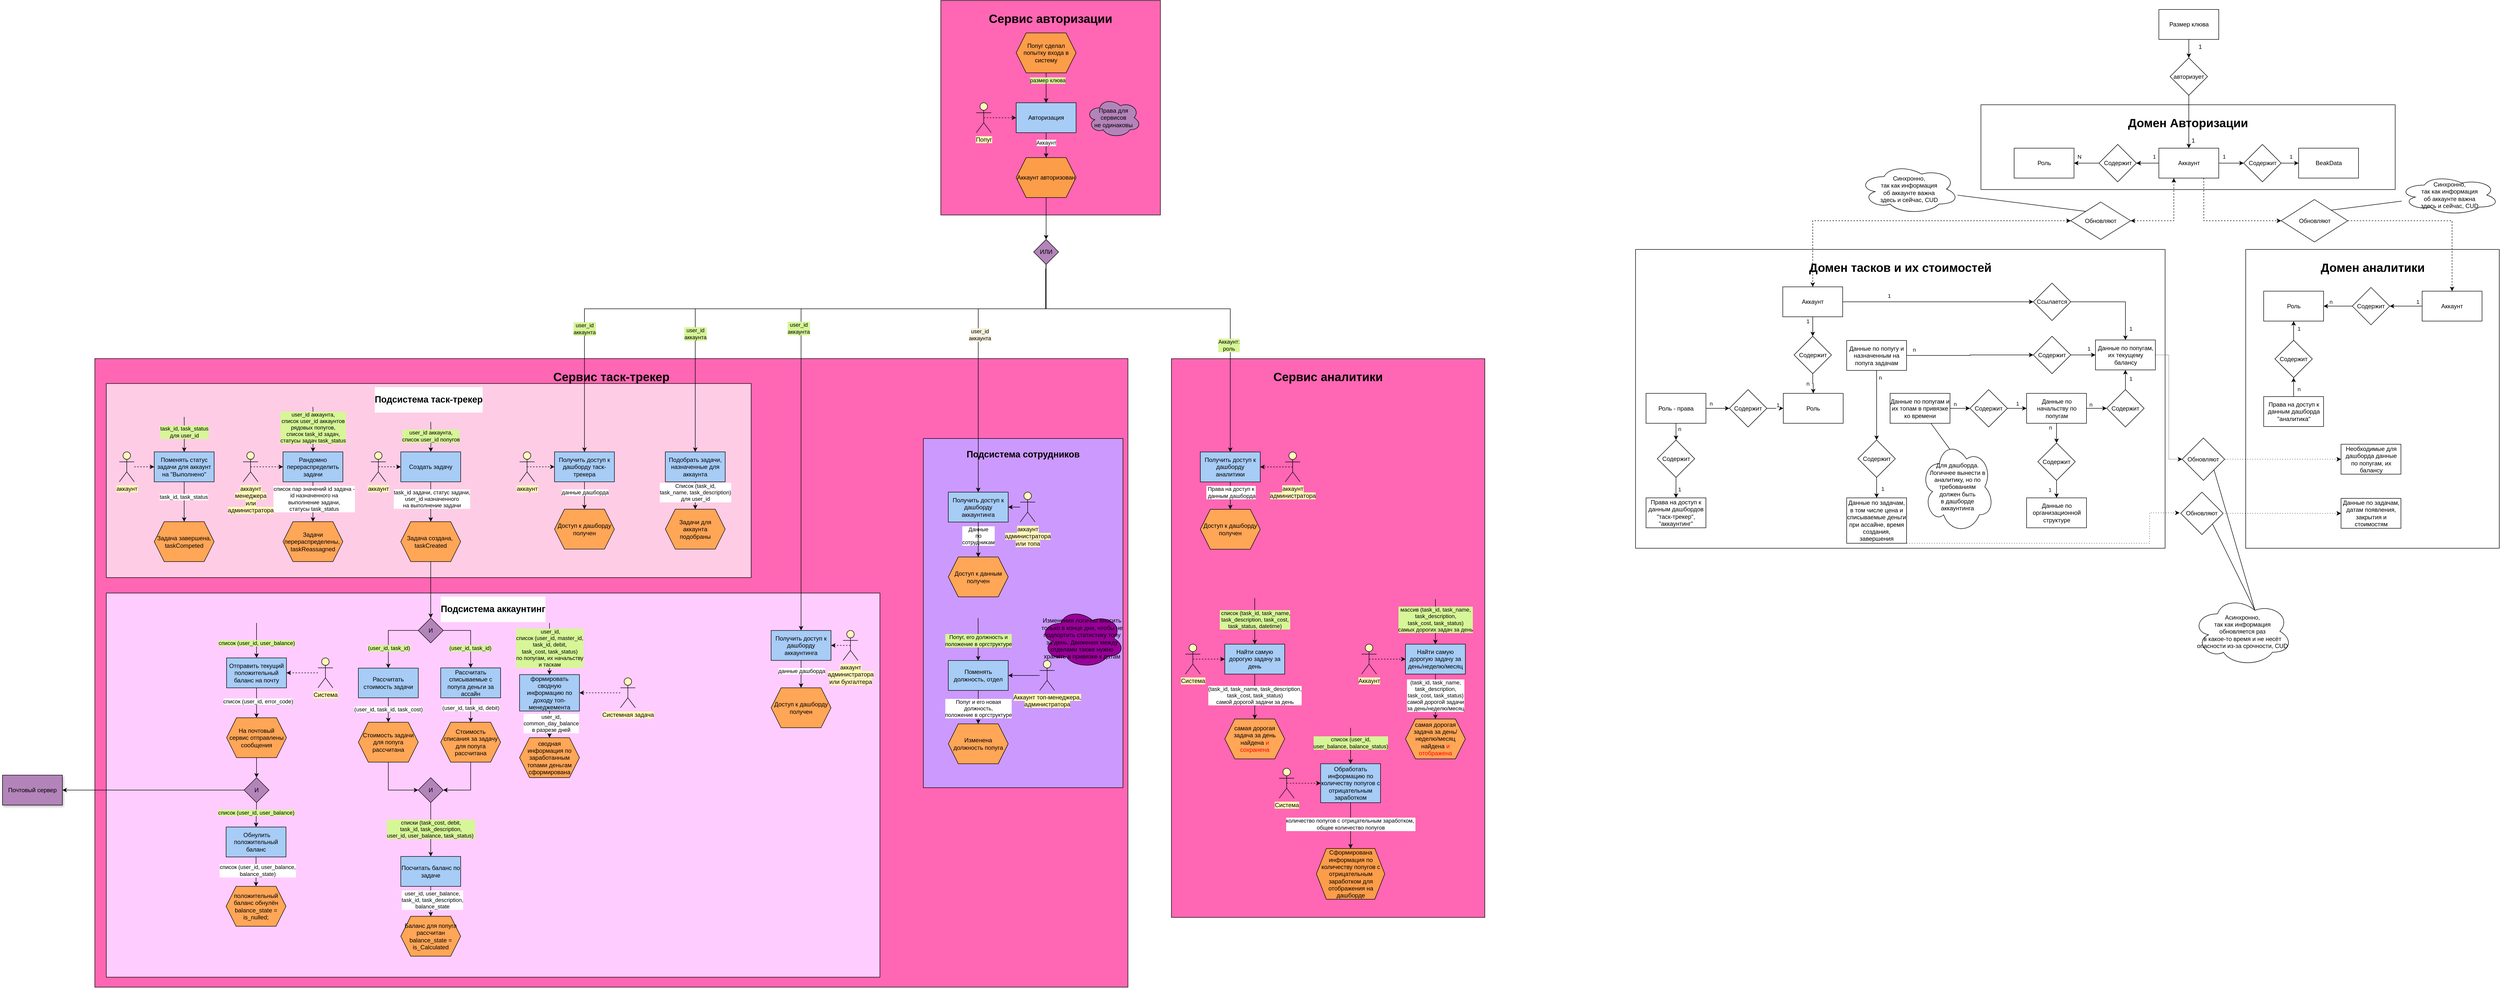 <mxfile version="21.6.5" type="google">
  <diagram name="Страница 1" id="nk7NyX2HG6T4VlPK18x-">
    <mxGraphModel grid="1" page="1" gridSize="10" guides="1" tooltips="1" connect="1" arrows="1" fold="1" pageScale="1" pageWidth="827" pageHeight="1169" math="0" shadow="0">
      <root>
        <mxCell id="0" />
        <mxCell id="1" parent="0" />
        <mxCell id="nEvUfT2TB84Fvp7bQKRt-44" value="&lt;h1&gt;Сервис таск-трекер&lt;/h1&gt;" style="rounded=0;whiteSpace=wrap;html=1;align=center;verticalAlign=top;fillColor=#FF66B3;" vertex="1" parent="1">
          <mxGeometry x="-1435" y="349.8" width="2070" height="1260" as="geometry" />
        </mxCell>
        <mxCell id="nEvUfT2TB84Fvp7bQKRt-247" value="&lt;h2&gt;Подсистема сотрудников&lt;/h2&gt;" style="rounded=0;whiteSpace=wrap;html=1;verticalAlign=top;fillColor=#CC99FF;" vertex="1" parent="1">
          <mxGeometry x="225" y="510" width="400" height="700" as="geometry" />
        </mxCell>
        <mxCell id="nEvUfT2TB84Fvp7bQKRt-153" value="&lt;h1&gt;Домен тасков и их стоимостей&lt;/h1&gt;" style="rounded=0;whiteSpace=wrap;html=1;verticalAlign=top;" vertex="1" parent="1">
          <mxGeometry x="1652" y="131" width="1061" height="599" as="geometry" />
        </mxCell>
        <mxCell id="nEvUfT2TB84Fvp7bQKRt-156" value="&lt;h1&gt;Домен аналитики&lt;/h1&gt;" style="rounded=0;whiteSpace=wrap;html=1;verticalAlign=top;" vertex="1" parent="1">
          <mxGeometry x="2874.5" y="131" width="508" height="599" as="geometry" />
        </mxCell>
        <mxCell id="nEvUfT2TB84Fvp7bQKRt-159" value="" style="group" connectable="0" vertex="1" parent="1">
          <mxGeometry x="2344" y="-159" width="830" height="170" as="geometry" />
        </mxCell>
        <mxCell id="nEvUfT2TB84Fvp7bQKRt-157" value="&lt;h1&gt;Домен Авторизации&lt;/h1&gt;" style="rounded=0;whiteSpace=wrap;html=1;verticalAlign=top;" vertex="1" parent="nEvUfT2TB84Fvp7bQKRt-159">
          <mxGeometry width="830" height="170" as="geometry" />
        </mxCell>
        <mxCell id="nEvUfT2TB84Fvp7bQKRt-54" value="Аккаунт" style="rounded=0;whiteSpace=wrap;html=1;" vertex="1" parent="nEvUfT2TB84Fvp7bQKRt-159">
          <mxGeometry x="356.5" y="87" width="120" height="60" as="geometry" />
        </mxCell>
        <mxCell id="nEvUfT2TB84Fvp7bQKRt-62" value="" style="group" connectable="0" vertex="1" parent="nEvUfT2TB84Fvp7bQKRt-159">
          <mxGeometry x="410" y="57" width="30" height="30" as="geometry" />
        </mxCell>
        <mxCell id="nEvUfT2TB84Fvp7bQKRt-60" value="1" style="text;html=1;align=center;verticalAlign=middle;resizable=0;points=[];autosize=1;strokeColor=none;fillColor=none;" vertex="1" parent="nEvUfT2TB84Fvp7bQKRt-62">
          <mxGeometry width="30" height="30" as="geometry" />
        </mxCell>
        <mxCell id="nEvUfT2TB84Fvp7bQKRt-63" value="Роль" style="rounded=0;whiteSpace=wrap;html=1;" vertex="1" parent="nEvUfT2TB84Fvp7bQKRt-159">
          <mxGeometry x="66.5" y="87" width="120" height="60" as="geometry" />
        </mxCell>
        <mxCell id="nEvUfT2TB84Fvp7bQKRt-65" value="BeakData" style="whiteSpace=wrap;html=1;rounded=0;" vertex="1" parent="nEvUfT2TB84Fvp7bQKRt-159">
          <mxGeometry x="636.5" y="87" width="120" height="60" as="geometry" />
        </mxCell>
        <mxCell id="nEvUfT2TB84Fvp7bQKRt-69" value="" style="edgeStyle=orthogonalEdgeStyle;rounded=0;orthogonalLoop=1;jettySize=auto;html=1;" edge="1" parent="nEvUfT2TB84Fvp7bQKRt-159" source="nEvUfT2TB84Fvp7bQKRt-54" target="nEvUfT2TB84Fvp7bQKRt-68">
          <mxGeometry relative="1" as="geometry">
            <mxPoint x="476.5" y="117" as="sourcePoint" />
            <mxPoint x="636.5" y="117" as="targetPoint" />
          </mxGeometry>
        </mxCell>
        <mxCell id="nEvUfT2TB84Fvp7bQKRt-70" value="" style="edgeStyle=orthogonalEdgeStyle;rounded=0;orthogonalLoop=1;jettySize=auto;html=1;" edge="1" parent="nEvUfT2TB84Fvp7bQKRt-159" source="nEvUfT2TB84Fvp7bQKRt-54" target="nEvUfT2TB84Fvp7bQKRt-68">
          <mxGeometry relative="1" as="geometry">
            <mxPoint x="356.5" y="117" as="sourcePoint" />
            <mxPoint x="186.5" y="117" as="targetPoint" />
          </mxGeometry>
        </mxCell>
        <mxCell id="nEvUfT2TB84Fvp7bQKRt-75" value="1" style="edgeLabel;html=1;align=center;verticalAlign=middle;resizable=0;points=[];" connectable="0" vertex="1" parent="nEvUfT2TB84Fvp7bQKRt-70">
          <mxGeometry x="0.032" y="-2" relative="1" as="geometry">
            <mxPoint x="13" y="-11" as="offset" />
          </mxGeometry>
        </mxCell>
        <mxCell id="nEvUfT2TB84Fvp7bQKRt-68" value="Содержит" style="rhombus;whiteSpace=wrap;html=1;" vertex="1" parent="nEvUfT2TB84Fvp7bQKRt-159">
          <mxGeometry x="236.5" y="79.5" width="75" height="75" as="geometry" />
        </mxCell>
        <mxCell id="nEvUfT2TB84Fvp7bQKRt-64" value="" style="edgeStyle=orthogonalEdgeStyle;rounded=0;orthogonalLoop=1;jettySize=auto;html=1;" edge="1" parent="nEvUfT2TB84Fvp7bQKRt-159" source="nEvUfT2TB84Fvp7bQKRt-68" target="nEvUfT2TB84Fvp7bQKRt-63">
          <mxGeometry relative="1" as="geometry" />
        </mxCell>
        <mxCell id="nEvUfT2TB84Fvp7bQKRt-76" value="N" style="edgeLabel;html=1;align=center;verticalAlign=middle;resizable=0;points=[];" connectable="0" vertex="1" parent="nEvUfT2TB84Fvp7bQKRt-64">
          <mxGeometry x="-0.444" y="2" relative="1" as="geometry">
            <mxPoint x="-26" y="-15" as="offset" />
          </mxGeometry>
        </mxCell>
        <mxCell id="nEvUfT2TB84Fvp7bQKRt-71" value="Содержит" style="rhombus;whiteSpace=wrap;html=1;" vertex="1" parent="nEvUfT2TB84Fvp7bQKRt-159">
          <mxGeometry x="526.5" y="79.5" width="75" height="75" as="geometry" />
        </mxCell>
        <mxCell id="nEvUfT2TB84Fvp7bQKRt-73" value="" style="edgeStyle=orthogonalEdgeStyle;rounded=0;orthogonalLoop=1;jettySize=auto;html=1;" edge="1" parent="nEvUfT2TB84Fvp7bQKRt-159" source="nEvUfT2TB84Fvp7bQKRt-54" target="nEvUfT2TB84Fvp7bQKRt-71">
          <mxGeometry relative="1" as="geometry" />
        </mxCell>
        <mxCell id="nEvUfT2TB84Fvp7bQKRt-77" value="1" style="edgeLabel;html=1;align=center;verticalAlign=middle;resizable=0;points=[];" connectable="0" vertex="1" parent="nEvUfT2TB84Fvp7bQKRt-73">
          <mxGeometry x="0.11" relative="1" as="geometry">
            <mxPoint x="-18" y="-13" as="offset" />
          </mxGeometry>
        </mxCell>
        <mxCell id="nEvUfT2TB84Fvp7bQKRt-66" value="" style="edgeStyle=orthogonalEdgeStyle;rounded=0;orthogonalLoop=1;jettySize=auto;html=1;" edge="1" parent="nEvUfT2TB84Fvp7bQKRt-159" source="nEvUfT2TB84Fvp7bQKRt-71" target="nEvUfT2TB84Fvp7bQKRt-65">
          <mxGeometry relative="1" as="geometry" />
        </mxCell>
        <mxCell id="nEvUfT2TB84Fvp7bQKRt-78" value="1" style="edgeLabel;html=1;align=center;verticalAlign=middle;resizable=0;points=[];" connectable="0" vertex="1" parent="nEvUfT2TB84Fvp7bQKRt-66">
          <mxGeometry x="0.312" y="-1" relative="1" as="geometry">
            <mxPoint y="-14" as="offset" />
          </mxGeometry>
        </mxCell>
        <mxCell id="nEvUfT2TB84Fvp7bQKRt-50" value="&lt;h1&gt;Сервис авторизации&lt;/h1&gt;" style="rounded=0;whiteSpace=wrap;html=1;verticalAlign=top;fillColor=#FF66B3;" vertex="1" parent="1">
          <mxGeometry x="260" y="-368" width="440" height="430" as="geometry" />
        </mxCell>
        <mxCell id="nEvUfT2TB84Fvp7bQKRt-49" value="&lt;h1&gt;Сервис аналитики&lt;/h1&gt;" style="rounded=0;whiteSpace=wrap;html=1;verticalAlign=top;align=center;fillColor=#FF66B3;" vertex="1" parent="1">
          <mxGeometry x="722" y="350" width="628" height="1120" as="geometry" />
        </mxCell>
        <mxCell id="nEvUfT2TB84Fvp7bQKRt-48" value="&lt;h2&gt;Подсистема аккаунтинг&lt;/h2&gt;" style="rounded=0;whiteSpace=wrap;html=1;verticalAlign=top;labelBackgroundColor=default;fillColor=#FFCCFF;" vertex="1" parent="1">
          <mxGeometry x="-1412" y="819.8" width="1550" height="770" as="geometry" />
        </mxCell>
        <mxCell id="nEvUfT2TB84Fvp7bQKRt-46" value="&lt;h2&gt;Подсистема таск-трекер&lt;/h2&gt;" style="rounded=0;whiteSpace=wrap;html=1;align=center;verticalAlign=top;fillColor=#FFCCE6;labelBackgroundColor=default;" vertex="1" parent="1">
          <mxGeometry x="-1412" y="399.8" width="1292" height="389" as="geometry" />
        </mxCell>
        <mxCell id="YVuFlXUzmMu4zwMCkSbT-4" value="" style="edgeStyle=orthogonalEdgeStyle;rounded=0;orthogonalLoop=1;jettySize=auto;html=1;exitX=0.5;exitY=1;exitDx=0;exitDy=0;entryX=0.5;entryY=0;entryDx=0;entryDy=0;" edge="1" parent="1" source="YVuFlXUzmMu4zwMCkSbT-7" target="YVuFlXUzmMu4zwMCkSbT-3">
          <mxGeometry relative="1" as="geometry">
            <Array as="points">
              <mxPoint x="471" y="250" />
              <mxPoint x="-232" y="250" />
            </Array>
            <mxPoint x="568" y="191.02" as="sourcePoint" />
            <mxPoint x="-195" y="954.798" as="targetPoint" />
          </mxGeometry>
        </mxCell>
        <mxCell id="nEvUfT2TB84Fvp7bQKRt-3" value="user_id&lt;br&gt;аккаунта" style="edgeLabel;html=1;align=center;verticalAlign=middle;resizable=0;points=[];labelBackgroundColor=#D7F698;" connectable="0" vertex="1" parent="YVuFlXUzmMu4zwMCkSbT-4">
          <mxGeometry x="-0.282" y="1" relative="1" as="geometry">
            <mxPoint x="-405" y="49" as="offset" />
          </mxGeometry>
        </mxCell>
        <mxCell id="nEvUfT2TB84Fvp7bQKRt-30" style="edgeStyle=orthogonalEdgeStyle;rounded=0;orthogonalLoop=1;jettySize=auto;html=1;entryX=0.5;entryY=0;entryDx=0;entryDy=0;" edge="1" parent="1" source="YVuFlXUzmMu4zwMCkSbT-1" target="YVuFlXUzmMu4zwMCkSbT-7">
          <mxGeometry relative="1" as="geometry" />
        </mxCell>
        <mxCell id="YVuFlXUzmMu4zwMCkSbT-1" value="Аккаунт авторизован" style="shape=hexagon;perimeter=hexagonPerimeter2;whiteSpace=wrap;html=1;fixedSize=1;fillColor=#FC9D4A;" vertex="1" parent="1">
          <mxGeometry x="411" y="-53" width="120" height="80" as="geometry" />
        </mxCell>
        <mxCell id="YVuFlXUzmMu4zwMCkSbT-2" value="&lt;span style=&quot;background-color: rgb(255, 250, 186);&quot;&gt;аккаунт&lt;/span&gt;" style="shape=umlActor;verticalLabelPosition=bottom;verticalAlign=top;html=1;outlineConnect=0;fillColor=#FFFABA;" vertex="1" parent="1">
          <mxGeometry x="-584" y="536.8" width="30" height="60" as="geometry" />
        </mxCell>
        <mxCell id="YVuFlXUzmMu4zwMCkSbT-3" value="Подобрать задачи, назначенные для аккаунта" style="whiteSpace=wrap;html=1;fillColor=#a7ccf6;" vertex="1" parent="1">
          <mxGeometry x="-292" y="536.8" width="120" height="60" as="geometry" />
        </mxCell>
        <mxCell id="YVuFlXUzmMu4zwMCkSbT-5" value="Задачи для&lt;br&gt;аккаунта&lt;br&gt;подобраны" style="shape=hexagon;perimeter=hexagonPerimeter2;whiteSpace=wrap;html=1;fixedSize=1;fillColor=#ffa657;" vertex="1" parent="1">
          <mxGeometry x="-292" y="651.8" width="120" height="80" as="geometry" />
        </mxCell>
        <mxCell id="YVuFlXUzmMu4zwMCkSbT-6" value="" style="endArrow=classic;html=1;rounded=0;exitX=0.5;exitY=1;exitDx=0;exitDy=0;entryX=0.5;entryY=0;entryDx=0;entryDy=0;" edge="1" parent="1" source="YVuFlXUzmMu4zwMCkSbT-3" target="YVuFlXUzmMu4zwMCkSbT-5">
          <mxGeometry width="50" height="50" relative="1" as="geometry">
            <mxPoint x="-360" y="636.8" as="sourcePoint" />
            <mxPoint x="-310" y="586.8" as="targetPoint" />
          </mxGeometry>
        </mxCell>
        <mxCell id="nEvUfT2TB84Fvp7bQKRt-6" value="Список (task_id,&lt;br&gt;task_name, task_description)&lt;br&gt;для user_id" style="edgeLabel;html=1;align=center;verticalAlign=middle;resizable=0;points=[];" connectable="0" vertex="1" parent="YVuFlXUzmMu4zwMCkSbT-6">
          <mxGeometry x="-0.233" relative="1" as="geometry">
            <mxPoint as="offset" />
          </mxGeometry>
        </mxCell>
        <mxCell id="YVuFlXUzmMu4zwMCkSbT-10" value="" style="edgeStyle=orthogonalEdgeStyle;rounded=0;orthogonalLoop=1;jettySize=auto;html=1;exitX=0.492;exitY=0.978;exitDx=0;exitDy=0;exitPerimeter=0;" edge="1" parent="1" source="YVuFlXUzmMu4zwMCkSbT-7" target="YVuFlXUzmMu4zwMCkSbT-9">
          <mxGeometry relative="1" as="geometry">
            <mxPoint x="490" y="170" as="sourcePoint" />
            <Array as="points">
              <mxPoint x="471" y="250" />
              <mxPoint x="-454" y="250" />
            </Array>
          </mxGeometry>
        </mxCell>
        <mxCell id="gZySZzb6nJ9zcrkRzCcd-1" value="user_id&lt;br&gt;аккаунта" style="edgeLabel;html=1;align=center;verticalAlign=middle;resizable=0;points=[];labelBackgroundColor=#D7F698;" connectable="0" vertex="1" parent="YVuFlXUzmMu4zwMCkSbT-10">
          <mxGeometry x="0.397" y="3" relative="1" as="geometry">
            <mxPoint x="-106" y="37" as="offset" />
          </mxGeometry>
        </mxCell>
        <mxCell id="gZySZzb6nJ9zcrkRzCcd-19" value="" style="edgeStyle=orthogonalEdgeStyle;rounded=0;orthogonalLoop=1;jettySize=auto;html=1;" edge="1" parent="1" target="gZySZzb6nJ9zcrkRzCcd-18">
          <mxGeometry relative="1" as="geometry">
            <mxPoint x="-762" y="476.8" as="sourcePoint" />
          </mxGeometry>
        </mxCell>
        <mxCell id="gZySZzb6nJ9zcrkRzCcd-20" value="user_id аккаунта,&lt;br&gt;список user_id попугов" style="edgeLabel;html=1;align=center;verticalAlign=middle;resizable=0;points=[];labelBackgroundColor=#D7F698;" connectable="0" vertex="1" parent="gZySZzb6nJ9zcrkRzCcd-19">
          <mxGeometry x="0.752" y="-2" relative="1" as="geometry">
            <mxPoint x="2" y="-25" as="offset" />
          </mxGeometry>
        </mxCell>
        <mxCell id="gZySZzb6nJ9zcrkRzCcd-26" value="" style="edgeStyle=orthogonalEdgeStyle;rounded=0;orthogonalLoop=1;jettySize=auto;html=1;" edge="1" parent="gZySZzb6nJ9zcrkRzCcd-19" source="gZySZzb6nJ9zcrkRzCcd-28" target="gZySZzb6nJ9zcrkRzCcd-31">
          <mxGeometry relative="1" as="geometry" />
        </mxCell>
        <mxCell id="gZySZzb6nJ9zcrkRzCcd-27" value="список пар значений id задача - &lt;br&gt;id назначенного на&lt;br&gt;выполнение задачи,&lt;br&gt;статусы task_status" style="edgeLabel;html=1;align=center;verticalAlign=middle;resizable=0;points=[];" connectable="0" vertex="1" parent="gZySZzb6nJ9zcrkRzCcd-26">
          <mxGeometry x="-0.314" y="2" relative="1" as="geometry">
            <mxPoint y="6" as="offset" />
          </mxGeometry>
        </mxCell>
        <mxCell id="gZySZzb6nJ9zcrkRzCcd-33" value="" style="edgeStyle=orthogonalEdgeStyle;rounded=0;orthogonalLoop=1;jettySize=auto;html=1;entryX=0.5;entryY=0;entryDx=0;entryDy=0;" edge="1" parent="1" target="gZySZzb6nJ9zcrkRzCcd-28">
          <mxGeometry relative="1" as="geometry">
            <mxPoint x="-998" y="446.8" as="sourcePoint" />
          </mxGeometry>
        </mxCell>
        <mxCell id="gZySZzb6nJ9zcrkRzCcd-35" value="user_id аккаунта,&lt;br&gt;список user_id аккаунтов&lt;br&gt;рядовых попугов,&lt;br&gt;список task_id задач,&lt;br&gt;статусы задач task_status" style="edgeLabel;html=1;align=center;verticalAlign=middle;resizable=0;points=[];labelBackgroundColor=#D7F698;" connectable="0" vertex="1" parent="gZySZzb6nJ9zcrkRzCcd-33">
          <mxGeometry x="0.837" y="1" relative="1" as="geometry">
            <mxPoint x="-1" y="-42" as="offset" />
          </mxGeometry>
        </mxCell>
        <mxCell id="gZySZzb6nJ9zcrkRzCcd-37" value="" style="edgeStyle=orthogonalEdgeStyle;rounded=0;orthogonalLoop=1;jettySize=auto;html=1;" edge="1" parent="1" target="gZySZzb6nJ9zcrkRzCcd-36">
          <mxGeometry relative="1" as="geometry">
            <mxPoint x="-1256" y="466.8" as="sourcePoint" />
          </mxGeometry>
        </mxCell>
        <mxCell id="gZySZzb6nJ9zcrkRzCcd-52" value="task_id, task_status&lt;br&gt;для user_id" style="edgeLabel;html=1;align=center;verticalAlign=middle;resizable=0;points=[];labelBackgroundColor=#D7F698;" connectable="0" vertex="1" parent="gZySZzb6nJ9zcrkRzCcd-37">
          <mxGeometry x="0.874" y="-3" relative="1" as="geometry">
            <mxPoint x="3" y="-36" as="offset" />
          </mxGeometry>
        </mxCell>
        <mxCell id="nEvUfT2TB84Fvp7bQKRt-28" style="edgeStyle=orthogonalEdgeStyle;rounded=0;orthogonalLoop=1;jettySize=auto;html=1;exitX=0.501;exitY=0.975;exitDx=0;exitDy=0;exitPerimeter=0;" edge="1" parent="1" source="YVuFlXUzmMu4zwMCkSbT-7" target="nEvUfT2TB84Fvp7bQKRt-23">
          <mxGeometry relative="1" as="geometry">
            <mxPoint x="450" y="170" as="sourcePoint" />
            <Array as="points">
              <mxPoint x="471" y="250" />
              <mxPoint x="840" y="250" />
            </Array>
          </mxGeometry>
        </mxCell>
        <mxCell id="nEvUfT2TB84Fvp7bQKRt-29" style="edgeStyle=orthogonalEdgeStyle;rounded=0;orthogonalLoop=1;jettySize=auto;html=1;entryX=0.5;entryY=0;entryDx=0;entryDy=0;exitX=0.5;exitY=1;exitDx=0;exitDy=0;" edge="1" parent="1" source="YVuFlXUzmMu4zwMCkSbT-7" target="nEvUfT2TB84Fvp7bQKRt-15">
          <mxGeometry relative="1" as="geometry">
            <mxPoint x="450" y="180" as="sourcePoint" />
            <Array as="points">
              <mxPoint x="471" y="180" />
              <mxPoint x="470" y="250" />
              <mxPoint x="-20" y="250" />
            </Array>
          </mxGeometry>
        </mxCell>
        <mxCell id="nEvUfT2TB84Fvp7bQKRt-284" style="edgeStyle=orthogonalEdgeStyle;rounded=0;orthogonalLoop=1;jettySize=auto;html=1;exitX=0.5;exitY=1;exitDx=0;exitDy=0;" edge="1" parent="1" source="YVuFlXUzmMu4zwMCkSbT-7" target="nEvUfT2TB84Fvp7bQKRt-276">
          <mxGeometry relative="1" as="geometry">
            <mxPoint x="490" y="180" as="sourcePoint" />
            <Array as="points">
              <mxPoint x="471" y="170" />
              <mxPoint x="470" y="250" />
              <mxPoint x="320" y="250" />
            </Array>
          </mxGeometry>
        </mxCell>
        <mxCell id="nEvUfT2TB84Fvp7bQKRt-285" value="&lt;span style=&quot;background-color: rgb(247, 242, 220);&quot;&gt;user_id&lt;br style=&quot;border-color: var(--border-color);&quot;&gt;аккаунта&lt;/span&gt;" style="edgeLabel;html=1;align=center;verticalAlign=middle;resizable=0;points=[];" connectable="0" vertex="1" parent="nEvUfT2TB84Fvp7bQKRt-284">
          <mxGeometry x="0.042" y="3" relative="1" as="geometry">
            <mxPoint y="-32" as="offset" />
          </mxGeometry>
        </mxCell>
        <mxCell id="YVuFlXUzmMu4zwMCkSbT-7" value="ИЛИ" style="rhombus;whiteSpace=wrap;html=1;fillColor=#B384BA;" vertex="1" parent="1">
          <mxGeometry x="446" y="111" width="50" height="50" as="geometry" />
        </mxCell>
        <mxCell id="YVuFlXUzmMu4zwMCkSbT-9" value="Получить доступ к дашборду таск-трекера" style="whiteSpace=wrap;html=1;fillColor=#a7ccf6;" vertex="1" parent="1">
          <mxGeometry x="-514" y="536.8" width="120" height="60" as="geometry" />
        </mxCell>
        <mxCell id="gZySZzb6nJ9zcrkRzCcd-2" value="Доступ к дашборду&lt;br&gt;получен" style="shape=hexagon;perimeter=hexagonPerimeter2;whiteSpace=wrap;html=1;fixedSize=1;fillColor=#ffa657;" vertex="1" parent="1">
          <mxGeometry x="-514" y="651.8" width="120" height="80" as="geometry" />
        </mxCell>
        <mxCell id="gZySZzb6nJ9zcrkRzCcd-3" value="" style="endArrow=classic;html=1;rounded=0;exitX=0.5;exitY=1;exitDx=0;exitDy=0;entryX=0.5;entryY=0;entryDx=0;entryDy=0;" edge="1" parent="1" source="YVuFlXUzmMu4zwMCkSbT-9" target="gZySZzb6nJ9zcrkRzCcd-2">
          <mxGeometry width="50" height="50" relative="1" as="geometry">
            <mxPoint x="-394" y="646.8" as="sourcePoint" />
            <mxPoint x="-344" y="596.8" as="targetPoint" />
          </mxGeometry>
        </mxCell>
        <mxCell id="gZySZzb6nJ9zcrkRzCcd-4" value="данные дашборда" style="edgeLabel;html=1;align=center;verticalAlign=middle;resizable=0;points=[];" connectable="0" vertex="1" parent="gZySZzb6nJ9zcrkRzCcd-3">
          <mxGeometry x="-0.494" y="1" relative="1" as="geometry">
            <mxPoint y="7" as="offset" />
          </mxGeometry>
        </mxCell>
        <mxCell id="gZySZzb6nJ9zcrkRzCcd-5" value="" style="endArrow=classic;html=1;rounded=0;dashed=1;exitX=0.5;exitY=0.5;exitDx=0;exitDy=0;exitPerimeter=0;" edge="1" parent="1" source="YVuFlXUzmMu4zwMCkSbT-2" target="YVuFlXUzmMu4zwMCkSbT-9">
          <mxGeometry width="50" height="50" relative="1" as="geometry">
            <mxPoint x="-334" y="616.8" as="sourcePoint" />
            <mxPoint x="-284" y="566.8" as="targetPoint" />
          </mxGeometry>
        </mxCell>
        <mxCell id="gZySZzb6nJ9zcrkRzCcd-10" value="" style="edgeStyle=orthogonalEdgeStyle;rounded=0;orthogonalLoop=1;jettySize=auto;html=1;entryX=0.5;entryY=0;entryDx=0;entryDy=0;" edge="1" parent="1" source="gZySZzb6nJ9zcrkRzCcd-6" target="YVuFlXUzmMu4zwMCkSbT-1">
          <mxGeometry relative="1" as="geometry">
            <mxPoint x="471" y="27" as="targetPoint" />
          </mxGeometry>
        </mxCell>
        <mxCell id="gZySZzb6nJ9zcrkRzCcd-11" value="Id пользователя, права" style="edgeLabel;html=1;align=center;verticalAlign=middle;resizable=0;points=[];" connectable="0" vertex="1" parent="gZySZzb6nJ9zcrkRzCcd-10">
          <mxGeometry x="-0.191" y="1" relative="1" as="geometry">
            <mxPoint x="-1" y="-61" as="offset" />
          </mxGeometry>
        </mxCell>
        <mxCell id="nEvUfT2TB84Fvp7bQKRt-2" value="Аккаунт" style="edgeLabel;html=1;align=center;verticalAlign=middle;resizable=0;points=[];" connectable="0" vertex="1" parent="gZySZzb6nJ9zcrkRzCcd-10">
          <mxGeometry x="-0.006" y="-2" relative="1" as="geometry">
            <mxPoint x="2" y="-5" as="offset" />
          </mxGeometry>
        </mxCell>
        <mxCell id="gZySZzb6nJ9zcrkRzCcd-6" value="Авторизация" style="rounded=0;whiteSpace=wrap;html=1;fillColor=#a7ccf6;" vertex="1" parent="1">
          <mxGeometry x="411" y="-163" width="120" height="60" as="geometry" />
        </mxCell>
        <mxCell id="gZySZzb6nJ9zcrkRzCcd-7" value="" style="endArrow=classic;html=1;rounded=0;entryX=0.5;entryY=0;entryDx=0;entryDy=0;exitX=0.5;exitY=1;exitDx=0;exitDy=0;" edge="1" parent="1" source="gZySZzb6nJ9zcrkRzCcd-17" target="gZySZzb6nJ9zcrkRzCcd-6">
          <mxGeometry width="50" height="50" relative="1" as="geometry">
            <mxPoint x="471" y="-223" as="sourcePoint" />
            <mxPoint x="481" y="-233" as="targetPoint" />
          </mxGeometry>
        </mxCell>
        <mxCell id="gZySZzb6nJ9zcrkRzCcd-8" value="размер клюва" style="edgeLabel;html=1;align=center;verticalAlign=middle;resizable=0;points=[];labelBackgroundColor=#D7F698;" connectable="0" vertex="1" parent="gZySZzb6nJ9zcrkRzCcd-7">
          <mxGeometry x="-0.507" y="3" relative="1" as="geometry">
            <mxPoint as="offset" />
          </mxGeometry>
        </mxCell>
        <mxCell id="gZySZzb6nJ9zcrkRzCcd-12" value="Права для&lt;br&gt;сервисов&lt;br&gt;не одинаковы" style="ellipse;shape=cloud;whiteSpace=wrap;html=1;fillColor=#B384BA;" vertex="1" parent="1">
          <mxGeometry x="551" y="-173" width="110" height="80" as="geometry" />
        </mxCell>
        <mxCell id="gZySZzb6nJ9zcrkRzCcd-13" value="&lt;span style=&quot;background-color: rgb(255, 250, 186);&quot;&gt;Попуг&lt;/span&gt;" style="shape=umlActor;verticalLabelPosition=bottom;verticalAlign=top;html=1;outlineConnect=0;fillColor=#FFFABA;" vertex="1" parent="1">
          <mxGeometry x="331" y="-163" width="30" height="60" as="geometry" />
        </mxCell>
        <mxCell id="gZySZzb6nJ9zcrkRzCcd-16" value="" style="endArrow=classic;html=1;rounded=0;dashed=1;entryX=0;entryY=0.5;entryDx=0;entryDy=0;exitX=0.5;exitY=0.5;exitDx=0;exitDy=0;exitPerimeter=0;" edge="1" parent="1" source="gZySZzb6nJ9zcrkRzCcd-13" target="gZySZzb6nJ9zcrkRzCcd-6">
          <mxGeometry width="50" height="50" relative="1" as="geometry">
            <mxPoint x="331" y="-23.37" as="sourcePoint" />
            <mxPoint x="381" y="-23.37" as="targetPoint" />
          </mxGeometry>
        </mxCell>
        <mxCell id="gZySZzb6nJ9zcrkRzCcd-17" value="Попуг сделал попытку входа в систему" style="shape=hexagon;perimeter=hexagonPerimeter2;whiteSpace=wrap;html=1;fixedSize=1;fillColor=#FC9D4A;" vertex="1" parent="1">
          <mxGeometry x="411" y="-303" width="120" height="80" as="geometry" />
        </mxCell>
        <mxCell id="gZySZzb6nJ9zcrkRzCcd-24" value="" style="edgeStyle=orthogonalEdgeStyle;rounded=0;orthogonalLoop=1;jettySize=auto;html=1;" edge="1" parent="1" source="gZySZzb6nJ9zcrkRzCcd-18" target="gZySZzb6nJ9zcrkRzCcd-23">
          <mxGeometry relative="1" as="geometry" />
        </mxCell>
        <mxCell id="gZySZzb6nJ9zcrkRzCcd-25" value="task_id задачи, статус задачи,&lt;br&gt;user_id назначенного&lt;br&gt;на выполнение задачи" style="edgeLabel;html=1;align=center;verticalAlign=middle;resizable=0;points=[];" connectable="0" vertex="1" parent="gZySZzb6nJ9zcrkRzCcd-24">
          <mxGeometry x="-0.314" y="2" relative="1" as="geometry">
            <mxPoint y="6" as="offset" />
          </mxGeometry>
        </mxCell>
        <mxCell id="gZySZzb6nJ9zcrkRzCcd-18" value="Создать задачу" style="whiteSpace=wrap;html=1;fillColor=#a7ccf6;" vertex="1" parent="1">
          <mxGeometry x="-822" y="536.8" width="120" height="60" as="geometry" />
        </mxCell>
        <mxCell id="gZySZzb6nJ9zcrkRzCcd-21" value="&lt;span style=&quot;background-color: rgb(255, 250, 186);&quot;&gt;аккаунт&lt;/span&gt;" style="shape=umlActor;verticalLabelPosition=bottom;verticalAlign=top;html=1;outlineConnect=0;fillColor=#FFFABA;" vertex="1" parent="1">
          <mxGeometry x="-882" y="536.8" width="30" height="60" as="geometry" />
        </mxCell>
        <mxCell id="gZySZzb6nJ9zcrkRzCcd-22" value="" style="endArrow=classic;html=1;rounded=0;dashed=1;exitX=0.5;exitY=0.5;exitDx=0;exitDy=0;exitPerimeter=0;entryX=0;entryY=0.5;entryDx=0;entryDy=0;" edge="1" parent="1" source="gZySZzb6nJ9zcrkRzCcd-21" target="gZySZzb6nJ9zcrkRzCcd-18">
          <mxGeometry width="50" height="50" relative="1" as="geometry">
            <mxPoint x="-919.5" y="586.8" as="sourcePoint" />
            <mxPoint x="-854.5" y="586.8" as="targetPoint" />
          </mxGeometry>
        </mxCell>
        <mxCell id="nEvUfT2TB84Fvp7bQKRt-9" value="" style="edgeStyle=orthogonalEdgeStyle;rounded=0;orthogonalLoop=1;jettySize=auto;html=1;" edge="1" parent="1" source="gZySZzb6nJ9zcrkRzCcd-23" target="nEvUfT2TB84Fvp7bQKRt-8">
          <mxGeometry relative="1" as="geometry" />
        </mxCell>
        <mxCell id="gZySZzb6nJ9zcrkRzCcd-23" value="Задача создана,&amp;nbsp;&lt;br&gt;taskCreated" style="shape=hexagon;perimeter=hexagonPerimeter2;whiteSpace=wrap;html=1;fixedSize=1;fillColor=#ffa657;" vertex="1" parent="1">
          <mxGeometry x="-822" y="676.8" width="120" height="80" as="geometry" />
        </mxCell>
        <mxCell id="gZySZzb6nJ9zcrkRzCcd-28" value="Рандомно перераспределить задачи" style="whiteSpace=wrap;html=1;fillColor=#a7ccf6;" vertex="1" parent="1">
          <mxGeometry x="-1058" y="536.8" width="120" height="60" as="geometry" />
        </mxCell>
        <mxCell id="gZySZzb6nJ9zcrkRzCcd-29" value="&lt;span style=&quot;background-color: rgb(255, 250, 186);&quot;&gt;аккаунт&lt;br&gt;менеджера&lt;br&gt;или&lt;br&gt;администратора&lt;/span&gt;" style="shape=umlActor;verticalLabelPosition=bottom;verticalAlign=top;html=1;outlineConnect=0;fillColor=#FFFABA;" vertex="1" parent="1">
          <mxGeometry x="-1138" y="536.8" width="30" height="60" as="geometry" />
        </mxCell>
        <mxCell id="gZySZzb6nJ9zcrkRzCcd-30" value="" style="endArrow=classic;html=1;rounded=0;dashed=1;exitX=0.5;exitY=0.5;exitDx=0;exitDy=0;exitPerimeter=0;entryX=0;entryY=0.5;entryDx=0;entryDy=0;" edge="1" parent="1" source="gZySZzb6nJ9zcrkRzCcd-29" target="gZySZzb6nJ9zcrkRzCcd-28">
          <mxGeometry width="50" height="50" relative="1" as="geometry">
            <mxPoint x="-1155.5" y="586.8" as="sourcePoint" />
            <mxPoint x="-1090.5" y="586.8" as="targetPoint" />
          </mxGeometry>
        </mxCell>
        <mxCell id="gZySZzb6nJ9zcrkRzCcd-31" value="Задачи перераспределены,&amp;nbsp;&lt;br&gt;taskReassagned" style="shape=hexagon;perimeter=hexagonPerimeter2;whiteSpace=wrap;html=1;fixedSize=1;fillColor=#ffa657;" vertex="1" parent="1">
          <mxGeometry x="-1058" y="676.8" width="120" height="80" as="geometry" />
        </mxCell>
        <mxCell id="gZySZzb6nJ9zcrkRzCcd-50" value="" style="edgeStyle=orthogonalEdgeStyle;rounded=0;orthogonalLoop=1;jettySize=auto;html=1;" edge="1" parent="1" source="gZySZzb6nJ9zcrkRzCcd-36" target="gZySZzb6nJ9zcrkRzCcd-49">
          <mxGeometry relative="1" as="geometry" />
        </mxCell>
        <mxCell id="gZySZzb6nJ9zcrkRzCcd-51" value="task_id, task_status" style="edgeLabel;html=1;align=center;verticalAlign=middle;resizable=0;points=[];" connectable="0" vertex="1" parent="gZySZzb6nJ9zcrkRzCcd-50">
          <mxGeometry x="-0.264" y="-1" relative="1" as="geometry">
            <mxPoint as="offset" />
          </mxGeometry>
        </mxCell>
        <mxCell id="gZySZzb6nJ9zcrkRzCcd-36" value="Поменять статус задачи для аккаунт на &quot;Выполнено&quot;" style="whiteSpace=wrap;html=1;fillColor=#a7ccf6;" vertex="1" parent="1">
          <mxGeometry x="-1316" y="536.8" width="120" height="60" as="geometry" />
        </mxCell>
        <mxCell id="gZySZzb6nJ9zcrkRzCcd-44" style="edgeStyle=orthogonalEdgeStyle;rounded=0;orthogonalLoop=1;jettySize=auto;html=1;dashed=1;" edge="1" parent="1" source="gZySZzb6nJ9zcrkRzCcd-41" target="gZySZzb6nJ9zcrkRzCcd-36">
          <mxGeometry relative="1" as="geometry">
            <mxPoint x="-1336" y="566.8" as="targetPoint" />
          </mxGeometry>
        </mxCell>
        <mxCell id="gZySZzb6nJ9zcrkRzCcd-41" value="&lt;span style=&quot;background-color: rgb(255, 250, 186);&quot;&gt;аккаунт&lt;/span&gt;" style="shape=umlActor;verticalLabelPosition=bottom;verticalAlign=top;html=1;outlineConnect=0;fillColor=#FFFABA;" vertex="1" parent="1">
          <mxGeometry x="-1386" y="536.8" width="30" height="60" as="geometry" />
        </mxCell>
        <mxCell id="gZySZzb6nJ9zcrkRzCcd-49" value="Задача завершена, taskCompeted" style="shape=hexagon;perimeter=hexagonPerimeter2;whiteSpace=wrap;html=1;fixedSize=1;fillColor=#ffa657;" vertex="1" parent="1">
          <mxGeometry x="-1316" y="676.8" width="120" height="80" as="geometry" />
        </mxCell>
        <mxCell id="gZySZzb6nJ9zcrkRzCcd-66" value="" style="edgeStyle=orthogonalEdgeStyle;rounded=0;orthogonalLoop=1;jettySize=auto;html=1;" edge="1" parent="1" source="gZySZzb6nJ9zcrkRzCcd-60" target="gZySZzb6nJ9zcrkRzCcd-61">
          <mxGeometry relative="1" as="geometry" />
        </mxCell>
        <mxCell id="gZySZzb6nJ9zcrkRzCcd-67" value="user_id, user_balance,&lt;br&gt;task_id, task_description,&lt;br&gt;balance_state" style="edgeLabel;html=1;align=center;verticalAlign=middle;resizable=0;points=[];" connectable="0" vertex="1" parent="gZySZzb6nJ9zcrkRzCcd-66">
          <mxGeometry x="-0.415" y="3" relative="1" as="geometry">
            <mxPoint y="9" as="offset" />
          </mxGeometry>
        </mxCell>
        <mxCell id="gZySZzb6nJ9zcrkRzCcd-60" value="Посчитать баланс по задаче" style="whiteSpace=wrap;html=1;fillColor=#a7ccf6;" vertex="1" parent="1">
          <mxGeometry x="-822" y="1347.8" width="120" height="60" as="geometry" />
        </mxCell>
        <mxCell id="gZySZzb6nJ9zcrkRzCcd-61" value="Баланс для попуга рассчитан balance_state = is_Calculated" style="shape=hexagon;perimeter=hexagonPerimeter2;whiteSpace=wrap;html=1;fixedSize=1;fillColor=#ffa657;" vertex="1" parent="1">
          <mxGeometry x="-822" y="1467.8" width="120" height="80" as="geometry" />
        </mxCell>
        <mxCell id="gZySZzb6nJ9zcrkRzCcd-62" value="" style="endArrow=classic;html=1;rounded=0;entryX=0.5;entryY=0;entryDx=0;entryDy=0;exitX=0.5;exitY=1;exitDx=0;exitDy=0;" edge="1" parent="1" target="gZySZzb6nJ9zcrkRzCcd-60" source="nEvUfT2TB84Fvp7bQKRt-31">
          <mxGeometry width="50" height="50" relative="1" as="geometry">
            <mxPoint x="-772" y="1166.8" as="sourcePoint" />
            <mxPoint x="-752" y="1116.8" as="targetPoint" />
          </mxGeometry>
        </mxCell>
        <mxCell id="gZySZzb6nJ9zcrkRzCcd-65" value="списки (task_cost, debit,&lt;br&gt;task_id, task_description,&lt;br&gt;user_id, user_balance, task_status)&amp;nbsp;" style="edgeLabel;html=1;align=center;verticalAlign=middle;resizable=0;points=[];labelBackgroundColor=#D7F698;" connectable="0" vertex="1" parent="gZySZzb6nJ9zcrkRzCcd-62">
          <mxGeometry x="-0.296" y="-3" relative="1" as="geometry">
            <mxPoint x="3" y="15" as="offset" />
          </mxGeometry>
        </mxCell>
        <mxCell id="gZySZzb6nJ9zcrkRzCcd-77" value="" style="edgeStyle=orthogonalEdgeStyle;rounded=0;orthogonalLoop=1;jettySize=auto;html=1;" edge="1" parent="1" source="gZySZzb6nJ9zcrkRzCcd-72" target="gZySZzb6nJ9zcrkRzCcd-74">
          <mxGeometry relative="1" as="geometry" />
        </mxCell>
        <mxCell id="gZySZzb6nJ9zcrkRzCcd-81" value="(user_id, task_id, task_cost)" style="edgeLabel;html=1;align=center;verticalAlign=middle;resizable=0;points=[];" connectable="0" vertex="1" parent="gZySZzb6nJ9zcrkRzCcd-77">
          <mxGeometry x="-0.072" y="-1" relative="1" as="geometry">
            <mxPoint x="1" as="offset" />
          </mxGeometry>
        </mxCell>
        <mxCell id="gZySZzb6nJ9zcrkRzCcd-72" value="Рассчитать стоимость задачи" style="rounded=0;whiteSpace=wrap;html=1;fillColor=#a7ccf6;" vertex="1" parent="1">
          <mxGeometry x="-907" y="970.3" width="120" height="59.5" as="geometry" />
        </mxCell>
        <mxCell id="gZySZzb6nJ9zcrkRzCcd-79" value="" style="edgeStyle=orthogonalEdgeStyle;rounded=0;orthogonalLoop=1;jettySize=auto;html=1;" edge="1" parent="1" source="gZySZzb6nJ9zcrkRzCcd-73" target="gZySZzb6nJ9zcrkRzCcd-78">
          <mxGeometry relative="1" as="geometry" />
        </mxCell>
        <mxCell id="gZySZzb6nJ9zcrkRzCcd-83" value="(user_id, task_id, debit)" style="edgeLabel;html=1;align=center;verticalAlign=middle;resizable=0;points=[];" connectable="0" vertex="1" parent="gZySZzb6nJ9zcrkRzCcd-79">
          <mxGeometry x="-0.216" relative="1" as="geometry">
            <mxPoint y="1" as="offset" />
          </mxGeometry>
        </mxCell>
        <mxCell id="gZySZzb6nJ9zcrkRzCcd-73" value="Рассчитать списываемые с попуга деньги за ассайн" style="rounded=0;whiteSpace=wrap;html=1;fillColor=#a7ccf6;" vertex="1" parent="1">
          <mxGeometry x="-742" y="969.8" width="120" height="60" as="geometry" />
        </mxCell>
        <mxCell id="nEvUfT2TB84Fvp7bQKRt-32" style="edgeStyle=orthogonalEdgeStyle;rounded=0;orthogonalLoop=1;jettySize=auto;html=1;entryX=0;entryY=0.5;entryDx=0;entryDy=0;" edge="1" parent="1" source="gZySZzb6nJ9zcrkRzCcd-74" target="nEvUfT2TB84Fvp7bQKRt-31">
          <mxGeometry relative="1" as="geometry" />
        </mxCell>
        <mxCell id="gZySZzb6nJ9zcrkRzCcd-74" value="Стоимость задачи для попуга рассчитана" style="shape=hexagon;perimeter=hexagonPerimeter2;whiteSpace=wrap;html=1;fixedSize=1;fillColor=#ffa657;" vertex="1" parent="1">
          <mxGeometry x="-907" y="1078.8" width="120" height="80" as="geometry" />
        </mxCell>
        <mxCell id="gZySZzb6nJ9zcrkRzCcd-75" value="" style="endArrow=classic;html=1;rounded=0;entryX=0.5;entryY=0;entryDx=0;entryDy=0;exitX=0;exitY=0.5;exitDx=0;exitDy=0;" edge="1" parent="1" target="gZySZzb6nJ9zcrkRzCcd-72" source="nEvUfT2TB84Fvp7bQKRt-8">
          <mxGeometry width="50" height="50" relative="1" as="geometry">
            <mxPoint x="-847" y="838.8" as="sourcePoint" />
            <mxPoint x="-817" y="808.8" as="targetPoint" />
            <Array as="points">
              <mxPoint x="-847" y="894.8" />
            </Array>
          </mxGeometry>
        </mxCell>
        <mxCell id="gZySZzb6nJ9zcrkRzCcd-80" value="(user_id, task_id)" style="edgeLabel;html=1;align=center;verticalAlign=middle;resizable=0;points=[];labelBackgroundColor=#D7F698;" connectable="0" vertex="1" parent="gZySZzb6nJ9zcrkRzCcd-75">
          <mxGeometry x="-0.63" relative="1" as="geometry">
            <mxPoint x="-34" y="35" as="offset" />
          </mxGeometry>
        </mxCell>
        <mxCell id="gZySZzb6nJ9zcrkRzCcd-76" value="" style="endArrow=classic;html=1;rounded=0;entryX=0.5;entryY=0;entryDx=0;entryDy=0;exitX=1;exitY=0.5;exitDx=0;exitDy=0;" edge="1" parent="1" target="gZySZzb6nJ9zcrkRzCcd-73" source="nEvUfT2TB84Fvp7bQKRt-8">
          <mxGeometry width="50" height="50" relative="1" as="geometry">
            <mxPoint x="-682" y="838.8" as="sourcePoint" />
            <mxPoint x="-682.42" y="882.8" as="targetPoint" />
            <Array as="points">
              <mxPoint x="-682" y="894.8" />
            </Array>
          </mxGeometry>
        </mxCell>
        <mxCell id="gZySZzb6nJ9zcrkRzCcd-82" value="(user_id, task_id)" style="edgeLabel;html=1;align=center;verticalAlign=middle;resizable=0;points=[];labelBackgroundColor=#D7F698;" connectable="0" vertex="1" parent="gZySZzb6nJ9zcrkRzCcd-76">
          <mxGeometry x="-0.235" y="3" relative="1" as="geometry">
            <mxPoint x="4" y="38" as="offset" />
          </mxGeometry>
        </mxCell>
        <mxCell id="nEvUfT2TB84Fvp7bQKRt-33" style="edgeStyle=orthogonalEdgeStyle;rounded=0;orthogonalLoop=1;jettySize=auto;html=1;entryX=1;entryY=0.5;entryDx=0;entryDy=0;exitX=0.5;exitY=1;exitDx=0;exitDy=0;" edge="1" parent="1" source="gZySZzb6nJ9zcrkRzCcd-78" target="nEvUfT2TB84Fvp7bQKRt-31">
          <mxGeometry relative="1" as="geometry" />
        </mxCell>
        <mxCell id="gZySZzb6nJ9zcrkRzCcd-78" value="Стоимость&lt;br&gt;списания за задачу для попуга рассчитана" style="shape=hexagon;perimeter=hexagonPerimeter2;whiteSpace=wrap;html=1;fixedSize=1;fillColor=#ffa657;" vertex="1" parent="1">
          <mxGeometry x="-742" y="1078.8" width="120" height="80" as="geometry" />
        </mxCell>
        <mxCell id="gZySZzb6nJ9zcrkRzCcd-86" value="" style="edgeStyle=orthogonalEdgeStyle;rounded=0;orthogonalLoop=1;jettySize=auto;html=1;" edge="1" parent="1" source="gZySZzb6nJ9zcrkRzCcd-88" target="gZySZzb6nJ9zcrkRzCcd-89">
          <mxGeometry relative="1" as="geometry" />
        </mxCell>
        <mxCell id="gZySZzb6nJ9zcrkRzCcd-87" value="user_id,&lt;br&gt;common_day_balance&lt;br&gt;в разрезе дней" style="edgeLabel;html=1;align=center;verticalAlign=middle;resizable=0;points=[];" connectable="0" vertex="1" parent="gZySZzb6nJ9zcrkRzCcd-86">
          <mxGeometry x="-0.415" y="3" relative="1" as="geometry">
            <mxPoint y="9" as="offset" />
          </mxGeometry>
        </mxCell>
        <mxCell id="gZySZzb6nJ9zcrkRzCcd-88" value="формировать сводную информацию по доходу топ-менеджемента" style="whiteSpace=wrap;html=1;fillColor=#a7ccf6;" vertex="1" parent="1">
          <mxGeometry x="-584" y="983.3" width="120" height="73" as="geometry" />
        </mxCell>
        <mxCell id="gZySZzb6nJ9zcrkRzCcd-89" value="сводная информация по заработанным топами деньгам сформирована" style="shape=hexagon;perimeter=hexagonPerimeter2;whiteSpace=wrap;html=1;fixedSize=1;fillColor=#ffa657;" vertex="1" parent="1">
          <mxGeometry x="-584" y="1109.8" width="120" height="80" as="geometry" />
        </mxCell>
        <mxCell id="gZySZzb6nJ9zcrkRzCcd-90" value="" style="endArrow=classic;html=1;rounded=0;entryX=0.5;entryY=0;entryDx=0;entryDy=0;" edge="1" parent="1" target="gZySZzb6nJ9zcrkRzCcd-88">
          <mxGeometry width="50" height="50" relative="1" as="geometry">
            <mxPoint x="-524" y="879.8" as="sourcePoint" />
            <mxPoint x="-504" y="763.8" as="targetPoint" />
          </mxGeometry>
        </mxCell>
        <mxCell id="gZySZzb6nJ9zcrkRzCcd-91" value="&amp;nbsp;user_id,&lt;br&gt;список (user_id, master_id,&lt;br&gt;task_id,&amp;nbsp;debit,&lt;br&gt;task_cost, task_status)&lt;br&gt;по попугам, их начальству&lt;br&gt;и таскам" style="edgeLabel;html=1;align=center;verticalAlign=middle;resizable=0;points=[];labelBackgroundColor=#D7F698;" connectable="0" vertex="1" parent="gZySZzb6nJ9zcrkRzCcd-90">
          <mxGeometry x="-0.296" y="-3" relative="1" as="geometry">
            <mxPoint x="3" y="13" as="offset" />
          </mxGeometry>
        </mxCell>
        <mxCell id="gZySZzb6nJ9zcrkRzCcd-92" value="" style="edgeStyle=orthogonalEdgeStyle;rounded=0;orthogonalLoop=1;jettySize=auto;html=1;dashed=1;strokeColor=#000000;" edge="1" parent="1" source="gZySZzb6nJ9zcrkRzCcd-93" target="gZySZzb6nJ9zcrkRzCcd-88">
          <mxGeometry relative="1" as="geometry" />
        </mxCell>
        <mxCell id="gZySZzb6nJ9zcrkRzCcd-93" value="&lt;font style=&quot;background-color: rgb(255, 250, 186);&quot; color=&quot;#000000&quot;&gt;Системная задача&lt;/font&gt;" style="shape=umlActor;verticalLabelPosition=bottom;verticalAlign=top;html=1;outlineConnect=0;fillColor=#FFFABA;strokeColor=#000000;fontColor=#FF0000;" vertex="1" parent="1">
          <mxGeometry x="-382" y="989.8" width="30" height="60" as="geometry" />
        </mxCell>
        <mxCell id="gZySZzb6nJ9zcrkRzCcd-94" value="" style="edgeStyle=orthogonalEdgeStyle;rounded=0;orthogonalLoop=1;jettySize=auto;html=1;" edge="1" parent="1" source="gZySZzb6nJ9zcrkRzCcd-96" target="gZySZzb6nJ9zcrkRzCcd-97">
          <mxGeometry relative="1" as="geometry" />
        </mxCell>
        <mxCell id="gZySZzb6nJ9zcrkRzCcd-95" value="список (user_id, error_code)" style="edgeLabel;html=1;align=center;verticalAlign=middle;resizable=0;points=[];" connectable="0" vertex="1" parent="gZySZzb6nJ9zcrkRzCcd-94">
          <mxGeometry x="-0.415" y="3" relative="1" as="geometry">
            <mxPoint y="9" as="offset" />
          </mxGeometry>
        </mxCell>
        <mxCell id="gZySZzb6nJ9zcrkRzCcd-96" value="Отправить текущий положительный баланс на почту" style="whiteSpace=wrap;html=1;fillColor=#a7ccf6;" vertex="1" parent="1">
          <mxGeometry x="-1171" y="949.8" width="120" height="60" as="geometry" />
        </mxCell>
        <mxCell id="nEvUfT2TB84Fvp7bQKRt-35" style="edgeStyle=orthogonalEdgeStyle;rounded=0;orthogonalLoop=1;jettySize=auto;html=1;entryX=1;entryY=0.5;entryDx=0;entryDy=0;" edge="1" parent="1" source="nEvUfT2TB84Fvp7bQKRt-36" target="nEvUfT2TB84Fvp7bQKRt-34">
          <mxGeometry relative="1" as="geometry">
            <mxPoint x="-1242" y="1133.8" as="targetPoint" />
          </mxGeometry>
        </mxCell>
        <mxCell id="gZySZzb6nJ9zcrkRzCcd-97" value="На почтовый&lt;br&gt;сервис отправлены сообщения" style="shape=hexagon;perimeter=hexagonPerimeter2;whiteSpace=wrap;html=1;fixedSize=1;fillColor=#ffa657;" vertex="1" parent="1">
          <mxGeometry x="-1171" y="1069.8" width="120" height="80" as="geometry" />
        </mxCell>
        <mxCell id="gZySZzb6nJ9zcrkRzCcd-98" value="" style="endArrow=classic;html=1;rounded=0;entryX=0.5;entryY=0;entryDx=0;entryDy=0;" edge="1" parent="1" target="gZySZzb6nJ9zcrkRzCcd-96">
          <mxGeometry width="50" height="50" relative="1" as="geometry">
            <mxPoint x="-1111" y="879.8" as="sourcePoint" />
            <mxPoint x="-1091" y="726.8" as="targetPoint" />
          </mxGeometry>
        </mxCell>
        <mxCell id="gZySZzb6nJ9zcrkRzCcd-99" value="список (user_id, user_balance)" style="edgeLabel;html=1;align=center;verticalAlign=middle;resizable=0;points=[];labelBackgroundColor=#D7F698;" connectable="0" vertex="1" parent="gZySZzb6nJ9zcrkRzCcd-98">
          <mxGeometry x="-0.296" y="-3" relative="1" as="geometry">
            <mxPoint x="3" y="15" as="offset" />
          </mxGeometry>
        </mxCell>
        <mxCell id="gZySZzb6nJ9zcrkRzCcd-100" value="" style="edgeStyle=orthogonalEdgeStyle;rounded=0;orthogonalLoop=1;jettySize=auto;html=1;dashed=1;strokeColor=#000000;" edge="1" parent="1" source="gZySZzb6nJ9zcrkRzCcd-101" target="gZySZzb6nJ9zcrkRzCcd-96">
          <mxGeometry relative="1" as="geometry" />
        </mxCell>
        <mxCell id="gZySZzb6nJ9zcrkRzCcd-101" value="&lt;span style=&quot;background-color: rgb(255, 250, 186);&quot;&gt;&lt;font color=&quot;#000000&quot;&gt;Система&lt;/font&gt;&lt;/span&gt;" style="shape=umlActor;verticalLabelPosition=bottom;verticalAlign=top;html=1;outlineConnect=0;fillColor=#FFFABA;strokeColor=#000000;fontColor=#FF0000;" vertex="1" parent="1">
          <mxGeometry x="-988" y="949.8" width="30" height="60" as="geometry" />
        </mxCell>
        <mxCell id="gZySZzb6nJ9zcrkRzCcd-102" value="" style="edgeStyle=orthogonalEdgeStyle;rounded=0;orthogonalLoop=1;jettySize=auto;html=1;" edge="1" parent="1" source="gZySZzb6nJ9zcrkRzCcd-104" target="gZySZzb6nJ9zcrkRzCcd-105">
          <mxGeometry relative="1" as="geometry" />
        </mxCell>
        <mxCell id="gZySZzb6nJ9zcrkRzCcd-103" value="список (user_id, user_balance,&lt;br&gt;balance_state)" style="edgeLabel;html=1;align=center;verticalAlign=middle;resizable=0;points=[];" connectable="0" vertex="1" parent="gZySZzb6nJ9zcrkRzCcd-102">
          <mxGeometry x="-0.415" y="3" relative="1" as="geometry">
            <mxPoint y="9" as="offset" />
          </mxGeometry>
        </mxCell>
        <mxCell id="gZySZzb6nJ9zcrkRzCcd-104" value="&amp;nbsp;Обнулить положительный баланс" style="whiteSpace=wrap;html=1;fillColor=#a7ccf6;" vertex="1" parent="1">
          <mxGeometry x="-1172" y="1288.8" width="120" height="60" as="geometry" />
        </mxCell>
        <mxCell id="gZySZzb6nJ9zcrkRzCcd-105" value="положительный баланс обнулён balance_state = is_nulled;" style="shape=hexagon;perimeter=hexagonPerimeter2;whiteSpace=wrap;html=1;fixedSize=1;fillColor=#ffa657;" vertex="1" parent="1">
          <mxGeometry x="-1172" y="1407.8" width="120" height="80" as="geometry" />
        </mxCell>
        <mxCell id="gZySZzb6nJ9zcrkRzCcd-106" value="" style="endArrow=classic;html=1;rounded=0;entryX=0.5;entryY=0;entryDx=0;entryDy=0;exitX=0.5;exitY=1;exitDx=0;exitDy=0;" edge="1" parent="1" target="gZySZzb6nJ9zcrkRzCcd-104" source="nEvUfT2TB84Fvp7bQKRt-36">
          <mxGeometry width="50" height="50" relative="1" as="geometry">
            <mxPoint x="-1435" y="1128.8" as="sourcePoint" />
            <mxPoint x="-1415" y="1050.8" as="targetPoint" />
          </mxGeometry>
        </mxCell>
        <mxCell id="gZySZzb6nJ9zcrkRzCcd-118" value="" style="edgeStyle=orthogonalEdgeStyle;rounded=0;orthogonalLoop=1;jettySize=auto;html=1;" edge="1" parent="1" source="gZySZzb6nJ9zcrkRzCcd-120" target="gZySZzb6nJ9zcrkRzCcd-123">
          <mxGeometry relative="1" as="geometry" />
        </mxCell>
        <mxCell id="gZySZzb6nJ9zcrkRzCcd-119" value="количество попугов с отрицательным заработком,&amp;nbsp;&lt;br&gt;общее количество попугов" style="edgeLabel;html=1;align=center;verticalAlign=middle;resizable=0;points=[];" connectable="0" vertex="1" parent="gZySZzb6nJ9zcrkRzCcd-118">
          <mxGeometry x="-0.37" y="2" relative="1" as="geometry">
            <mxPoint x="-2" y="14" as="offset" />
          </mxGeometry>
        </mxCell>
        <mxCell id="gZySZzb6nJ9zcrkRzCcd-120" value="Обработать информацию по количеству попугов с отрицательным заработком" style="rounded=0;whiteSpace=wrap;html=1;fillColor=#a7ccf6;" vertex="1" parent="1">
          <mxGeometry x="1021" y="1162" width="120" height="78" as="geometry" />
        </mxCell>
        <mxCell id="gZySZzb6nJ9zcrkRzCcd-121" value="" style="endArrow=classic;html=1;rounded=0;entryX=0.5;entryY=0;entryDx=0;entryDy=0;" edge="1" parent="1" target="gZySZzb6nJ9zcrkRzCcd-120">
          <mxGeometry width="50" height="50" relative="1" as="geometry">
            <mxPoint x="1081" y="1090" as="sourcePoint" />
            <mxPoint x="1091" y="1012" as="targetPoint" />
          </mxGeometry>
        </mxCell>
        <mxCell id="gZySZzb6nJ9zcrkRzCcd-122" value="список (user_id,&lt;br&gt;user_balance, balance_status)" style="edgeLabel;html=1;align=center;verticalAlign=middle;resizable=0;points=[];labelBackgroundColor=#D7F698;" connectable="0" vertex="1" parent="gZySZzb6nJ9zcrkRzCcd-121">
          <mxGeometry x="-0.525" y="-3" relative="1" as="geometry">
            <mxPoint x="3" y="13" as="offset" />
          </mxGeometry>
        </mxCell>
        <mxCell id="gZySZzb6nJ9zcrkRzCcd-123" value="Сформирована информация по количеству попугов с отрицательным заработком для отображения на дашборде" style="shape=hexagon;perimeter=hexagonPerimeter2;whiteSpace=wrap;html=1;fixedSize=1;fillColor=#FC9D4A;" vertex="1" parent="1">
          <mxGeometry x="1012.5" y="1331.87" width="137" height="101.74" as="geometry" />
        </mxCell>
        <mxCell id="gZySZzb6nJ9zcrkRzCcd-124" value="&lt;span style=&quot;background-color: rgb(255, 250, 186);&quot;&gt;&lt;font color=&quot;#000000&quot;&gt;Система&lt;/font&gt;&lt;/span&gt;" style="shape=umlActor;verticalLabelPosition=bottom;verticalAlign=top;html=1;outlineConnect=0;fillColor=#FFFABA;strokeColor=#000000;fontColor=#FF0000;" vertex="1" parent="1">
          <mxGeometry x="938" y="1171" width="30" height="60" as="geometry" />
        </mxCell>
        <mxCell id="gZySZzb6nJ9zcrkRzCcd-125" value="" style="edgeStyle=orthogonalEdgeStyle;rounded=0;orthogonalLoop=1;jettySize=auto;html=1;dashed=1;strokeColor=#000000;entryX=0;entryY=0.5;entryDx=0;entryDy=0;exitX=0.5;exitY=0.5;exitDx=0;exitDy=0;exitPerimeter=0;" edge="1" parent="1" source="gZySZzb6nJ9zcrkRzCcd-124" target="gZySZzb6nJ9zcrkRzCcd-120">
          <mxGeometry relative="1" as="geometry">
            <mxPoint x="991" y="1192" as="targetPoint" />
          </mxGeometry>
        </mxCell>
        <mxCell id="gZySZzb6nJ9zcrkRzCcd-126" value="c" style="edgeStyle=orthogonalEdgeStyle;rounded=0;orthogonalLoop=1;jettySize=auto;html=1;" edge="1" parent="1" source="gZySZzb6nJ9zcrkRzCcd-128" target="gZySZzb6nJ9zcrkRzCcd-131">
          <mxGeometry relative="1" as="geometry" />
        </mxCell>
        <mxCell id="gZySZzb6nJ9zcrkRzCcd-127" value="(task_id, task_name, task_description,&lt;br&gt;task_cost, task_status)&lt;br&gt;самой дорогой задачи за день" style="edgeLabel;html=1;align=center;verticalAlign=middle;resizable=0;points=[];" connectable="0" vertex="1" parent="gZySZzb6nJ9zcrkRzCcd-126">
          <mxGeometry x="-0.37" y="2" relative="1" as="geometry">
            <mxPoint x="-2" y="14" as="offset" />
          </mxGeometry>
        </mxCell>
        <mxCell id="gZySZzb6nJ9zcrkRzCcd-128" value="Найти самую дорогую задачу за день" style="rounded=0;whiteSpace=wrap;html=1;fillColor=#a7ccf6;" vertex="1" parent="1">
          <mxGeometry x="829" y="922.26" width="120" height="60" as="geometry" />
        </mxCell>
        <mxCell id="gZySZzb6nJ9zcrkRzCcd-129" value="" style="endArrow=classic;html=1;rounded=0;entryX=0.5;entryY=0;entryDx=0;entryDy=0;" edge="1" parent="1" target="gZySZzb6nJ9zcrkRzCcd-128">
          <mxGeometry width="50" height="50" relative="1" as="geometry">
            <mxPoint x="889" y="830" as="sourcePoint" />
            <mxPoint x="899" y="772.26" as="targetPoint" />
          </mxGeometry>
        </mxCell>
        <mxCell id="gZySZzb6nJ9zcrkRzCcd-130" value="&amp;nbsp;список (task_id, task_name,&lt;br&gt;task_description, task_cost,&lt;br&gt;task_status, datetime)" style="edgeLabel;html=1;align=center;verticalAlign=middle;resizable=0;points=[];labelBackgroundColor=#D7F698;" connectable="0" vertex="1" parent="gZySZzb6nJ9zcrkRzCcd-129">
          <mxGeometry x="-0.525" y="-3" relative="1" as="geometry">
            <mxPoint x="3" y="21" as="offset" />
          </mxGeometry>
        </mxCell>
        <mxCell id="gZySZzb6nJ9zcrkRzCcd-131" value="самая дорогая задача за день найдена &lt;font color=&quot;#ff0000&quot;&gt;и сохранена&lt;/font&gt;" style="shape=hexagon;perimeter=hexagonPerimeter2;whiteSpace=wrap;html=1;fixedSize=1;fillColor=#ffa657;" vertex="1" parent="1">
          <mxGeometry x="829" y="1072.26" width="120" height="80" as="geometry" />
        </mxCell>
        <mxCell id="gZySZzb6nJ9zcrkRzCcd-132" value="&lt;font style=&quot;background-color: rgb(255, 250, 186);&quot; color=&quot;#000000&quot;&gt;Система&lt;/font&gt;" style="shape=umlActor;verticalLabelPosition=bottom;verticalAlign=top;html=1;outlineConnect=0;fillColor=#FFFABA;strokeColor=#000000;fontColor=#FF0000;" vertex="1" parent="1">
          <mxGeometry x="750" y="922.26" width="30" height="60" as="geometry" />
        </mxCell>
        <mxCell id="gZySZzb6nJ9zcrkRzCcd-133" value="" style="edgeStyle=orthogonalEdgeStyle;rounded=0;orthogonalLoop=1;jettySize=auto;html=1;dashed=1;strokeColor=#000000;entryX=0;entryY=0.5;entryDx=0;entryDy=0;exitX=0.5;exitY=0.5;exitDx=0;exitDy=0;exitPerimeter=0;" edge="1" parent="1" source="gZySZzb6nJ9zcrkRzCcd-132" target="gZySZzb6nJ9zcrkRzCcd-128">
          <mxGeometry relative="1" as="geometry">
            <mxPoint x="799" y="952.26" as="targetPoint" />
            <mxPoint x="756" y="952.26" as="sourcePoint" />
          </mxGeometry>
        </mxCell>
        <mxCell id="gZySZzb6nJ9zcrkRzCcd-134" value="c" style="edgeStyle=orthogonalEdgeStyle;rounded=0;orthogonalLoop=1;jettySize=auto;html=1;" edge="1" parent="1" source="gZySZzb6nJ9zcrkRzCcd-136" target="gZySZzb6nJ9zcrkRzCcd-139">
          <mxGeometry relative="1" as="geometry" />
        </mxCell>
        <mxCell id="gZySZzb6nJ9zcrkRzCcd-135" value="(task_id, task_name,&lt;br&gt;task_description,&lt;br style=&quot;border-color: var(--border-color);&quot;&gt;task_cost, task_status)&lt;br style=&quot;border-color: var(--border-color);&quot;&gt;самой дорогой задачи&lt;br&gt;за день/неделю/месяц" style="edgeLabel;html=1;align=center;verticalAlign=middle;resizable=0;points=[];" connectable="0" vertex="1" parent="gZySZzb6nJ9zcrkRzCcd-134">
          <mxGeometry x="-0.37" y="2" relative="1" as="geometry">
            <mxPoint x="-2" y="14" as="offset" />
          </mxGeometry>
        </mxCell>
        <mxCell id="gZySZzb6nJ9zcrkRzCcd-136" value="Найти самую дорогую задачу за день/неделю/месяц" style="rounded=0;whiteSpace=wrap;html=1;fillColor=#a7ccf6;" vertex="1" parent="1">
          <mxGeometry x="1191" y="922.26" width="120" height="60" as="geometry" />
        </mxCell>
        <mxCell id="gZySZzb6nJ9zcrkRzCcd-137" value="" style="endArrow=classic;html=1;rounded=0;entryX=0.5;entryY=0;entryDx=0;entryDy=0;" edge="1" parent="1" target="gZySZzb6nJ9zcrkRzCcd-136">
          <mxGeometry width="50" height="50" relative="1" as="geometry">
            <mxPoint x="1251" y="832.26" as="sourcePoint" />
            <mxPoint x="1261" y="772.26" as="targetPoint" />
          </mxGeometry>
        </mxCell>
        <mxCell id="gZySZzb6nJ9zcrkRzCcd-138" value="массив (task_id, task_name,&lt;br&gt;task_description,&lt;br&gt;task_cost, task_status)&lt;br&gt;самых дорогих задач за день" style="edgeLabel;html=1;align=center;verticalAlign=middle;resizable=0;points=[];labelBackgroundColor=#D7F698;" connectable="0" vertex="1" parent="gZySZzb6nJ9zcrkRzCcd-137">
          <mxGeometry x="-0.525" y="-3" relative="1" as="geometry">
            <mxPoint x="3" y="19" as="offset" />
          </mxGeometry>
        </mxCell>
        <mxCell id="gZySZzb6nJ9zcrkRzCcd-139" value="самая дорогая задача за день/неделю/месяц найдена &lt;font color=&quot;#ff0000&quot;&gt;и отображена&lt;/font&gt;" style="shape=hexagon;perimeter=hexagonPerimeter2;whiteSpace=wrap;html=1;fixedSize=1;fillColor=#ffa657;" vertex="1" parent="1">
          <mxGeometry x="1191" y="1072.26" width="120" height="80" as="geometry" />
        </mxCell>
        <mxCell id="gZySZzb6nJ9zcrkRzCcd-140" value="&lt;font style=&quot;background-color: rgb(255, 250, 186);&quot; color=&quot;#000000&quot;&gt;Аккаунт&lt;/font&gt;" style="shape=umlActor;verticalLabelPosition=bottom;verticalAlign=top;html=1;outlineConnect=0;fillColor=#FFFABA;strokeColor=#000000;fontColor=#FF0000;" vertex="1" parent="1">
          <mxGeometry x="1103" y="922.26" width="30" height="60" as="geometry" />
        </mxCell>
        <mxCell id="gZySZzb6nJ9zcrkRzCcd-141" value="" style="edgeStyle=orthogonalEdgeStyle;rounded=0;orthogonalLoop=1;jettySize=auto;html=1;dashed=1;strokeColor=#000000;entryX=0;entryY=0.5;entryDx=0;entryDy=0;exitX=0.5;exitY=0.5;exitDx=0;exitDy=0;exitPerimeter=0;" edge="1" parent="1" source="gZySZzb6nJ9zcrkRzCcd-140" target="gZySZzb6nJ9zcrkRzCcd-136">
          <mxGeometry relative="1" as="geometry">
            <mxPoint x="1161" y="952.26" as="targetPoint" />
          </mxGeometry>
        </mxCell>
        <mxCell id="nEvUfT2TB84Fvp7bQKRt-8" value="И" style="rhombus;whiteSpace=wrap;html=1;fillColor=#B384BA;" vertex="1" parent="1">
          <mxGeometry x="-787" y="869.8" width="50" height="50" as="geometry" />
        </mxCell>
        <mxCell id="nEvUfT2TB84Fvp7bQKRt-13" value="&lt;span style=&quot;background-color: rgb(255, 250, 186);&quot;&gt;аккаунт&lt;br&gt;администратора&lt;br&gt;или бухгалтера&lt;/span&gt;" style="shape=umlActor;verticalLabelPosition=bottom;verticalAlign=top;html=1;outlineConnect=0;fillColor=#FFFABA;" vertex="1" parent="1">
          <mxGeometry x="64" y="894.8" width="30" height="60" as="geometry" />
        </mxCell>
        <mxCell id="nEvUfT2TB84Fvp7bQKRt-14" value="user_id&lt;br&gt;аккаунта" style="edgeLabel;html=1;align=center;verticalAlign=middle;resizable=0;points=[];labelBackgroundColor=#D7F698;" connectable="0" vertex="1" parent="1">
          <mxGeometry x="4.547e-13" y="289.997" as="geometry">
            <mxPoint x="-25" y="-1" as="offset" />
          </mxGeometry>
        </mxCell>
        <mxCell id="nEvUfT2TB84Fvp7bQKRt-15" value="Получить доступ к дашборду аккаунтинга" style="whiteSpace=wrap;html=1;fillColor=#a7ccf6;" vertex="1" parent="1">
          <mxGeometry x="-80" y="894.8" width="120" height="60" as="geometry" />
        </mxCell>
        <mxCell id="nEvUfT2TB84Fvp7bQKRt-16" value="Доступ к дашборду&lt;br&gt;получен" style="shape=hexagon;perimeter=hexagonPerimeter2;whiteSpace=wrap;html=1;fixedSize=1;fillColor=#ffa657;" vertex="1" parent="1">
          <mxGeometry x="-80" y="1009.8" width="120" height="80" as="geometry" />
        </mxCell>
        <mxCell id="nEvUfT2TB84Fvp7bQKRt-17" value="" style="endArrow=classic;html=1;rounded=0;exitX=0.5;exitY=1;exitDx=0;exitDy=0;entryX=0.5;entryY=0;entryDx=0;entryDy=0;" edge="1" parent="1" source="nEvUfT2TB84Fvp7bQKRt-15" target="nEvUfT2TB84Fvp7bQKRt-16">
          <mxGeometry width="50" height="50" relative="1" as="geometry">
            <mxPoint x="14" y="1004.8" as="sourcePoint" />
            <mxPoint x="64" y="954.8" as="targetPoint" />
          </mxGeometry>
        </mxCell>
        <mxCell id="nEvUfT2TB84Fvp7bQKRt-18" value="данные дашборда" style="edgeLabel;html=1;align=center;verticalAlign=middle;resizable=0;points=[];" connectable="0" vertex="1" parent="nEvUfT2TB84Fvp7bQKRt-17">
          <mxGeometry x="-0.494" y="1" relative="1" as="geometry">
            <mxPoint y="7" as="offset" />
          </mxGeometry>
        </mxCell>
        <mxCell id="nEvUfT2TB84Fvp7bQKRt-19" value="" style="endArrow=classic;html=1;rounded=0;dashed=1;exitX=0.5;exitY=0.5;exitDx=0;exitDy=0;exitPerimeter=0;" edge="1" parent="1" source="nEvUfT2TB84Fvp7bQKRt-13" target="nEvUfT2TB84Fvp7bQKRt-15">
          <mxGeometry width="50" height="50" relative="1" as="geometry">
            <mxPoint x="74" y="974.8" as="sourcePoint" />
            <mxPoint x="124" y="924.8" as="targetPoint" />
          </mxGeometry>
        </mxCell>
        <mxCell id="nEvUfT2TB84Fvp7bQKRt-21" value="&lt;span style=&quot;background-color: rgb(255, 250, 186);&quot;&gt;аккаунт&lt;br&gt;администратора&lt;br&gt;&lt;/span&gt;" style="shape=umlActor;verticalLabelPosition=bottom;verticalAlign=top;html=1;outlineConnect=0;fillColor=#FFFABA;" vertex="1" parent="1">
          <mxGeometry x="950" y="537" width="30" height="60" as="geometry" />
        </mxCell>
        <mxCell id="nEvUfT2TB84Fvp7bQKRt-22" value="Аккаунт:&lt;br&gt;роль" style="edgeLabel;html=1;align=center;verticalAlign=middle;resizable=0;points=[];labelBackgroundColor=#D7F698;" connectable="0" vertex="1" parent="1">
          <mxGeometry x="847.0" y="456.497" as="geometry">
            <mxPoint x="-10" y="-134" as="offset" />
          </mxGeometry>
        </mxCell>
        <mxCell id="nEvUfT2TB84Fvp7bQKRt-23" value="Получить доступ к дашборду&lt;br&gt;аналитики" style="whiteSpace=wrap;html=1;fillColor=#a7ccf6;" vertex="1" parent="1">
          <mxGeometry x="780" y="537" width="120" height="60" as="geometry" />
        </mxCell>
        <mxCell id="nEvUfT2TB84Fvp7bQKRt-24" value="Доступ к дашборду&lt;br&gt;получен" style="shape=hexagon;perimeter=hexagonPerimeter2;whiteSpace=wrap;html=1;fixedSize=1;fillColor=#ffa657;" vertex="1" parent="1">
          <mxGeometry x="780" y="652" width="120" height="80" as="geometry" />
        </mxCell>
        <mxCell id="nEvUfT2TB84Fvp7bQKRt-25" value="" style="endArrow=classic;html=1;rounded=0;exitX=0.5;exitY=1;exitDx=0;exitDy=0;entryX=0.5;entryY=0;entryDx=0;entryDy=0;" edge="1" parent="1" source="nEvUfT2TB84Fvp7bQKRt-23" target="nEvUfT2TB84Fvp7bQKRt-24">
          <mxGeometry width="50" height="50" relative="1" as="geometry">
            <mxPoint x="900" y="647" as="sourcePoint" />
            <mxPoint x="950" y="597" as="targetPoint" />
          </mxGeometry>
        </mxCell>
        <mxCell id="nEvUfT2TB84Fvp7bQKRt-26" value="Права на доступ к&lt;br&gt;&amp;nbsp;данным дашборда" style="edgeLabel;html=1;align=center;verticalAlign=middle;resizable=0;points=[];" connectable="0" vertex="1" parent="nEvUfT2TB84Fvp7bQKRt-25">
          <mxGeometry x="-0.494" y="1" relative="1" as="geometry">
            <mxPoint y="7" as="offset" />
          </mxGeometry>
        </mxCell>
        <mxCell id="nEvUfT2TB84Fvp7bQKRt-27" value="" style="endArrow=classic;html=1;rounded=0;dashed=1;exitX=0.5;exitY=0.5;exitDx=0;exitDy=0;exitPerimeter=0;" edge="1" parent="1" source="nEvUfT2TB84Fvp7bQKRt-21" target="nEvUfT2TB84Fvp7bQKRt-23">
          <mxGeometry width="50" height="50" relative="1" as="geometry">
            <mxPoint x="960" y="617" as="sourcePoint" />
            <mxPoint x="1010" y="567" as="targetPoint" />
          </mxGeometry>
        </mxCell>
        <mxCell id="nEvUfT2TB84Fvp7bQKRt-31" value="И" style="rhombus;whiteSpace=wrap;html=1;fillColor=#B384BA;" vertex="1" parent="1">
          <mxGeometry x="-787" y="1189.8" width="50" height="50" as="geometry" />
        </mxCell>
        <mxCell id="nEvUfT2TB84Fvp7bQKRt-34" value="Почтовый сервер" style="rounded=0;whiteSpace=wrap;html=1;shadow=1;fillColor=#B384BA;" vertex="1" parent="1">
          <mxGeometry x="-1620" y="1184.8" width="120" height="60" as="geometry" />
        </mxCell>
        <mxCell id="nEvUfT2TB84Fvp7bQKRt-37" value="" style="endArrow=classic;html=1;rounded=0;entryX=0.5;entryY=0;entryDx=0;entryDy=0;exitX=0.5;exitY=1;exitDx=0;exitDy=0;" edge="1" parent="1" source="gZySZzb6nJ9zcrkRzCcd-97" target="nEvUfT2TB84Fvp7bQKRt-36">
          <mxGeometry width="50" height="50" relative="1" as="geometry">
            <mxPoint x="-1111" y="1068.8" as="sourcePoint" />
            <mxPoint x="-1112" y="1207.8" as="targetPoint" />
          </mxGeometry>
        </mxCell>
        <mxCell id="nEvUfT2TB84Fvp7bQKRt-38" value="список (user_id, user_balance)" style="edgeLabel;html=1;align=center;verticalAlign=middle;resizable=0;points=[];labelBackgroundColor=#D7F698;" connectable="0" vertex="1" parent="nEvUfT2TB84Fvp7bQKRt-37">
          <mxGeometry x="-0.296" y="-3" relative="1" as="geometry">
            <mxPoint x="2" y="96" as="offset" />
          </mxGeometry>
        </mxCell>
        <mxCell id="nEvUfT2TB84Fvp7bQKRt-36" value="И" style="rhombus;whiteSpace=wrap;html=1;fillColor=#B384BA;" vertex="1" parent="1">
          <mxGeometry x="-1136" y="1189.8" width="50" height="50" as="geometry" />
        </mxCell>
        <mxCell id="nEvUfT2TB84Fvp7bQKRt-53" value="Размер клюва" style="rounded=0;whiteSpace=wrap;html=1;" vertex="1" parent="1">
          <mxGeometry x="2700.5" y="-350" width="120" height="60" as="geometry" />
        </mxCell>
        <mxCell id="nEvUfT2TB84Fvp7bQKRt-80" value="" style="edgeStyle=orthogonalEdgeStyle;rounded=0;orthogonalLoop=1;jettySize=auto;html=1;exitX=1;exitY=0.5;exitDx=0;exitDy=0;dashed=1;startArrow=none;startFill=0;" edge="1" parent="1" source="nEvUfT2TB84Fvp7bQKRt-83" target="nEvUfT2TB84Fvp7bQKRt-139">
          <mxGeometry relative="1" as="geometry">
            <mxPoint x="3090.5" y="99.5" as="targetPoint" />
          </mxGeometry>
        </mxCell>
        <mxCell id="nEvUfT2TB84Fvp7bQKRt-91" style="edgeStyle=orthogonalEdgeStyle;rounded=0;orthogonalLoop=1;jettySize=auto;html=1;exitX=0;exitY=0.5;exitDx=0;exitDy=0;entryX=0.5;entryY=0;entryDx=0;entryDy=0;dashed=1;startArrow=classic;startFill=1;" edge="1" parent="1" source="nEvUfT2TB84Fvp7bQKRt-151" target="nEvUfT2TB84Fvp7bQKRt-100">
          <mxGeometry relative="1" as="geometry">
            <mxPoint x="2791.071" y="121.071" as="targetPoint" />
          </mxGeometry>
        </mxCell>
        <mxCell id="nEvUfT2TB84Fvp7bQKRt-56" value="авторизует" style="rhombus;whiteSpace=wrap;html=1;" vertex="1" parent="1">
          <mxGeometry x="2723" y="-253" width="75" height="75" as="geometry" />
        </mxCell>
        <mxCell id="nEvUfT2TB84Fvp7bQKRt-61" value="" style="group" connectable="0" vertex="1" parent="1">
          <mxGeometry x="2768" y="-290" width="30" height="30" as="geometry" />
        </mxCell>
        <mxCell id="nEvUfT2TB84Fvp7bQKRt-57" value="" style="edgeStyle=orthogonalEdgeStyle;rounded=0;orthogonalLoop=1;jettySize=auto;html=1;" edge="1" parent="nEvUfT2TB84Fvp7bQKRt-61" source="nEvUfT2TB84Fvp7bQKRt-53" target="nEvUfT2TB84Fvp7bQKRt-56">
          <mxGeometry relative="1" as="geometry" />
        </mxCell>
        <mxCell id="nEvUfT2TB84Fvp7bQKRt-59" value="1" style="text;html=1;align=center;verticalAlign=middle;resizable=0;points=[];autosize=1;strokeColor=none;fillColor=none;" vertex="1" parent="nEvUfT2TB84Fvp7bQKRt-61">
          <mxGeometry width="30" height="30" as="geometry" />
        </mxCell>
        <mxCell id="nEvUfT2TB84Fvp7bQKRt-84" value="" style="edgeStyle=orthogonalEdgeStyle;rounded=0;orthogonalLoop=1;jettySize=auto;html=1;exitX=0.75;exitY=1;exitDx=0;exitDy=0;entryX=0;entryY=0.5;entryDx=0;entryDy=0;dashed=1;startArrow=none;startFill=0;" edge="1" parent="1" source="nEvUfT2TB84Fvp7bQKRt-54" target="nEvUfT2TB84Fvp7bQKRt-83">
          <mxGeometry relative="1" as="geometry">
            <mxPoint x="2790.5" y="-12" as="sourcePoint" />
            <mxPoint x="3060.5" y="168" as="targetPoint" />
          </mxGeometry>
        </mxCell>
        <mxCell id="nEvUfT2TB84Fvp7bQKRt-83" value="Обновляют" style="rhombus;whiteSpace=wrap;html=1;" vertex="1" parent="1">
          <mxGeometry x="2945.5" y="31" width="133.5" height="85" as="geometry" />
        </mxCell>
        <mxCell id="nEvUfT2TB84Fvp7bQKRt-152" value="" style="edgeStyle=orthogonalEdgeStyle;rounded=0;orthogonalLoop=1;jettySize=auto;html=1;exitX=0.25;exitY=1;exitDx=0;exitDy=0;entryX=1;entryY=0.5;entryDx=0;entryDy=0;dashed=1;startArrow=classic;startFill=1;" edge="1" parent="1" source="nEvUfT2TB84Fvp7bQKRt-54" target="nEvUfT2TB84Fvp7bQKRt-151">
          <mxGeometry relative="1" as="geometry">
            <mxPoint x="2731" y="-12" as="sourcePoint" />
            <mxPoint x="2417" y="249" as="targetPoint" />
          </mxGeometry>
        </mxCell>
        <mxCell id="nEvUfT2TB84Fvp7bQKRt-151" value="Обновляют" style="rhombus;whiteSpace=wrap;html=1;" vertex="1" parent="1">
          <mxGeometry x="2524" y="36" width="120" height="75" as="geometry" />
        </mxCell>
        <mxCell id="nEvUfT2TB84Fvp7bQKRt-58" value="" style="edgeStyle=orthogonalEdgeStyle;rounded=0;orthogonalLoop=1;jettySize=auto;html=1;" edge="1" parent="1" source="nEvUfT2TB84Fvp7bQKRt-56" target="nEvUfT2TB84Fvp7bQKRt-54">
          <mxGeometry relative="1" as="geometry" />
        </mxCell>
        <mxCell id="nEvUfT2TB84Fvp7bQKRt-137" value="Роль" style="rounded=0;whiteSpace=wrap;html=1;" vertex="1" parent="1">
          <mxGeometry x="2910.5" y="214.67" width="120" height="60" as="geometry" />
        </mxCell>
        <mxCell id="nEvUfT2TB84Fvp7bQKRt-140" value="" style="edgeStyle=orthogonalEdgeStyle;rounded=0;orthogonalLoop=1;jettySize=auto;html=1;" edge="1" parent="1" source="nEvUfT2TB84Fvp7bQKRt-138" target="nEvUfT2TB84Fvp7bQKRt-137">
          <mxGeometry relative="1" as="geometry" />
        </mxCell>
        <mxCell id="nEvUfT2TB84Fvp7bQKRt-237" value="n" style="edgeLabel;html=1;align=center;verticalAlign=middle;resizable=0;points=[];" connectable="0" vertex="1" parent="nEvUfT2TB84Fvp7bQKRt-140">
          <mxGeometry x="0.148" y="-1" relative="1" as="geometry">
            <mxPoint x="-10" y="-8" as="offset" />
          </mxGeometry>
        </mxCell>
        <mxCell id="nEvUfT2TB84Fvp7bQKRt-138" value="Содержит" style="rhombus;whiteSpace=wrap;html=1;" vertex="1" parent="1">
          <mxGeometry x="3088" y="207.17" width="75" height="75" as="geometry" />
        </mxCell>
        <mxCell id="nEvUfT2TB84Fvp7bQKRt-141" value="" style="edgeStyle=orthogonalEdgeStyle;rounded=0;orthogonalLoop=1;jettySize=auto;html=1;" edge="1" parent="1" source="nEvUfT2TB84Fvp7bQKRt-139" target="nEvUfT2TB84Fvp7bQKRt-138">
          <mxGeometry relative="1" as="geometry" />
        </mxCell>
        <mxCell id="nEvUfT2TB84Fvp7bQKRt-236" value="1" style="edgeLabel;html=1;align=center;verticalAlign=middle;resizable=0;points=[];" connectable="0" vertex="1" parent="nEvUfT2TB84Fvp7bQKRt-141">
          <mxGeometry x="-0.728" relative="1" as="geometry">
            <mxPoint y="-9" as="offset" />
          </mxGeometry>
        </mxCell>
        <mxCell id="nEvUfT2TB84Fvp7bQKRt-139" value="Аккаунт" style="rounded=0;whiteSpace=wrap;html=1;" vertex="1" parent="1">
          <mxGeometry x="3228" y="214.67" width="120" height="60" as="geometry" />
        </mxCell>
        <mxCell id="nEvUfT2TB84Fvp7bQKRt-142" value="Права на доступ к данным дашборда &quot;аналитика&quot;" style="whiteSpace=wrap;html=1;rounded=0;" vertex="1" parent="1">
          <mxGeometry x="2910.5" y="426" width="120" height="60" as="geometry" />
        </mxCell>
        <mxCell id="nEvUfT2TB84Fvp7bQKRt-149" style="edgeStyle=orthogonalEdgeStyle;rounded=0;orthogonalLoop=1;jettySize=auto;html=1;entryX=0.5;entryY=1;entryDx=0;entryDy=0;" edge="1" parent="1" source="nEvUfT2TB84Fvp7bQKRt-147" target="nEvUfT2TB84Fvp7bQKRt-137">
          <mxGeometry relative="1" as="geometry" />
        </mxCell>
        <mxCell id="nEvUfT2TB84Fvp7bQKRt-239" value="1" style="edgeLabel;html=1;align=center;verticalAlign=middle;resizable=0;points=[];" connectable="0" vertex="1" parent="nEvUfT2TB84Fvp7bQKRt-149">
          <mxGeometry x="0.034" relative="1" as="geometry">
            <mxPoint x="10" y="-5" as="offset" />
          </mxGeometry>
        </mxCell>
        <mxCell id="nEvUfT2TB84Fvp7bQKRt-147" value="Содержит" style="rhombus;whiteSpace=wrap;html=1;" vertex="1" parent="1">
          <mxGeometry x="2933" y="313" width="75" height="75" as="geometry" />
        </mxCell>
        <mxCell id="nEvUfT2TB84Fvp7bQKRt-148" value="" style="edgeStyle=orthogonalEdgeStyle;rounded=0;orthogonalLoop=1;jettySize=auto;html=1;" edge="1" parent="1" source="nEvUfT2TB84Fvp7bQKRt-142" target="nEvUfT2TB84Fvp7bQKRt-147">
          <mxGeometry relative="1" as="geometry" />
        </mxCell>
        <mxCell id="nEvUfT2TB84Fvp7bQKRt-238" value="n" style="edgeLabel;html=1;align=center;verticalAlign=middle;resizable=0;points=[];" connectable="0" vertex="1" parent="nEvUfT2TB84Fvp7bQKRt-148">
          <mxGeometry x="0.253" y="2" relative="1" as="geometry">
            <mxPoint x="12" y="7" as="offset" />
          </mxGeometry>
        </mxCell>
        <mxCell id="nEvUfT2TB84Fvp7bQKRt-85" value="Данные по задачам, датам появления, закрытия и стоимостям" style="rounded=0;whiteSpace=wrap;html=1;" vertex="1" parent="1">
          <mxGeometry x="3065.5" y="630" width="120" height="60" as="geometry" />
        </mxCell>
        <mxCell id="nEvUfT2TB84Fvp7bQKRt-86" value="Необходимые для дашборда данные по попугам, их балансу" style="rounded=0;whiteSpace=wrap;html=1;" vertex="1" parent="1">
          <mxGeometry x="3065.5" y="521.5" width="120" height="60" as="geometry" />
        </mxCell>
        <mxCell id="nEvUfT2TB84Fvp7bQKRt-133" value="" style="edgeStyle=orthogonalEdgeStyle;rounded=0;orthogonalLoop=1;jettySize=auto;html=1;dashed=1;startArrow=classic;startFill=1;endArrow=none;endFill=0;dashPattern=1 4;" edge="1" parent="1" target="nEvUfT2TB84Fvp7bQKRt-94">
          <mxGeometry relative="1" as="geometry">
            <mxPoint x="2742" y="659" as="sourcePoint" />
            <Array as="points">
              <mxPoint x="2682" y="659" />
              <mxPoint x="2682" y="720" />
              <mxPoint x="2135" y="720" />
            </Array>
          </mxGeometry>
        </mxCell>
        <mxCell id="nEvUfT2TB84Fvp7bQKRt-132" value="" style="edgeStyle=orthogonalEdgeStyle;rounded=0;orthogonalLoop=1;jettySize=auto;html=1;entryX=1;entryY=0.5;entryDx=0;entryDy=0;startArrow=classic;startFill=1;dashed=1;endArrow=none;endFill=0;dashPattern=1 4;" edge="1" parent="1" source="nEvUfT2TB84Fvp7bQKRt-85" target="nEvUfT2TB84Fvp7bQKRt-164">
          <mxGeometry relative="1" as="geometry">
            <mxPoint x="2988.0" y="845.76" as="targetPoint" />
          </mxGeometry>
        </mxCell>
        <mxCell id="nEvUfT2TB84Fvp7bQKRt-136" style="edgeStyle=orthogonalEdgeStyle;rounded=0;orthogonalLoop=1;jettySize=auto;html=1;entryX=1;entryY=0.5;entryDx=0;entryDy=0;exitX=0;exitY=0.5;exitDx=0;exitDy=0;startArrow=classic;startFill=1;endArrow=none;endFill=0;dashed=1;dashPattern=1 2;" edge="1" parent="1" source="nEvUfT2TB84Fvp7bQKRt-163" target="nEvUfT2TB84Fvp7bQKRt-93">
          <mxGeometry relative="1" as="geometry">
            <mxPoint x="2763.5" y="551.5" as="sourcePoint" />
          </mxGeometry>
        </mxCell>
        <mxCell id="nEvUfT2TB84Fvp7bQKRt-135" value="" style="edgeStyle=orthogonalEdgeStyle;rounded=0;orthogonalLoop=1;jettySize=auto;html=1;entryX=1;entryY=0.5;entryDx=0;entryDy=0;startArrow=classic;startFill=1;dashed=1;endArrow=none;endFill=0;dashPattern=1 4;" edge="1" parent="1" source="nEvUfT2TB84Fvp7bQKRt-86" target="nEvUfT2TB84Fvp7bQKRt-163">
          <mxGeometry relative="1" as="geometry">
            <mxPoint x="2843.5" y="551.5" as="targetPoint" />
          </mxGeometry>
        </mxCell>
        <mxCell id="nEvUfT2TB84Fvp7bQKRt-163" value="Обновляют" style="rhombus;whiteSpace=wrap;html=1;" vertex="1" parent="1">
          <mxGeometry x="2747.25" y="509" width="85" height="85" as="geometry" />
        </mxCell>
        <mxCell id="nEvUfT2TB84Fvp7bQKRt-164" value="Обновляют" style="rhombus;whiteSpace=wrap;html=1;" vertex="1" parent="1">
          <mxGeometry x="2744.25" y="617.5" width="85" height="85" as="geometry" />
        </mxCell>
        <mxCell id="nEvUfT2TB84Fvp7bQKRt-93" value="Данные по попугам, их текущему балансу" style="rounded=0;whiteSpace=wrap;html=1;" vertex="1" parent="1">
          <mxGeometry x="2573.5" y="312.5" width="120" height="60" as="geometry" />
        </mxCell>
        <mxCell id="nEvUfT2TB84Fvp7bQKRt-94" value="Данные по задачам, в том числе цена и списываемые деньги при ассайне, время создания, завершения" style="rounded=0;whiteSpace=wrap;html=1;" vertex="1" parent="1">
          <mxGeometry x="2075" y="629" width="120" height="91" as="geometry" />
        </mxCell>
        <mxCell id="nEvUfT2TB84Fvp7bQKRt-95" value="Данные по попугу и назначенным на попуга задачам" style="rounded=0;whiteSpace=wrap;html=1;" vertex="1" parent="1">
          <mxGeometry x="2075" y="313.5" width="120" height="60" as="geometry" />
        </mxCell>
        <mxCell id="nEvUfT2TB84Fvp7bQKRt-96" value="Данные по организационной структуре" style="rounded=0;whiteSpace=wrap;html=1;" vertex="1" parent="1">
          <mxGeometry x="2435.5" y="629" width="120" height="60" as="geometry" />
        </mxCell>
        <mxCell id="nEvUfT2TB84Fvp7bQKRt-97" value="Данные по начальству по попугам" style="rounded=0;whiteSpace=wrap;html=1;" vertex="1" parent="1">
          <mxGeometry x="2435.5" y="419.5" width="120" height="60" as="geometry" />
        </mxCell>
        <mxCell id="nEvUfT2TB84Fvp7bQKRt-98" value="Роль" style="rounded=0;whiteSpace=wrap;html=1;" vertex="1" parent="1">
          <mxGeometry x="1948" y="419.5" width="120" height="60" as="geometry" />
        </mxCell>
        <mxCell id="nEvUfT2TB84Fvp7bQKRt-127" style="edgeStyle=orthogonalEdgeStyle;rounded=0;orthogonalLoop=1;jettySize=auto;html=1;entryX=0.5;entryY=0;entryDx=0;entryDy=0;" edge="1" parent="1" source="nEvUfT2TB84Fvp7bQKRt-99" target="nEvUfT2TB84Fvp7bQKRt-98">
          <mxGeometry relative="1" as="geometry" />
        </mxCell>
        <mxCell id="nEvUfT2TB84Fvp7bQKRt-220" value="n" style="edgeLabel;html=1;align=center;verticalAlign=middle;resizable=0;points=[];" connectable="0" vertex="1" parent="nEvUfT2TB84Fvp7bQKRt-127">
          <mxGeometry x="-0.181" relative="1" as="geometry">
            <mxPoint x="-10" y="3" as="offset" />
          </mxGeometry>
        </mxCell>
        <mxCell id="nEvUfT2TB84Fvp7bQKRt-99" value="Содержит" style="rhombus;whiteSpace=wrap;html=1;" vertex="1" parent="1">
          <mxGeometry x="1969.5" y="305" width="75" height="75" as="geometry" />
        </mxCell>
        <mxCell id="nEvUfT2TB84Fvp7bQKRt-125" style="edgeStyle=orthogonalEdgeStyle;rounded=0;orthogonalLoop=1;jettySize=auto;html=1;" edge="1" parent="1" source="nEvUfT2TB84Fvp7bQKRt-100" target="nEvUfT2TB84Fvp7bQKRt-99">
          <mxGeometry relative="1" as="geometry" />
        </mxCell>
        <mxCell id="nEvUfT2TB84Fvp7bQKRt-219" value="1" style="edgeLabel;html=1;align=center;verticalAlign=middle;resizable=0;points=[];" connectable="0" vertex="1" parent="nEvUfT2TB84Fvp7bQKRt-125">
          <mxGeometry x="-0.244" y="-1" relative="1" as="geometry">
            <mxPoint x="-9" y="-7" as="offset" />
          </mxGeometry>
        </mxCell>
        <mxCell id="nEvUfT2TB84Fvp7bQKRt-207" style="edgeStyle=orthogonalEdgeStyle;rounded=0;orthogonalLoop=1;jettySize=auto;html=1;" edge="1" parent="1" source="nEvUfT2TB84Fvp7bQKRt-100" target="nEvUfT2TB84Fvp7bQKRt-120">
          <mxGeometry relative="1" as="geometry" />
        </mxCell>
        <mxCell id="nEvUfT2TB84Fvp7bQKRt-209" value="1" style="edgeLabel;html=1;align=center;verticalAlign=middle;resizable=0;points=[];" connectable="0" vertex="1" parent="nEvUfT2TB84Fvp7bQKRt-207">
          <mxGeometry x="-0.13" y="-1" relative="1" as="geometry">
            <mxPoint x="-73" y="-13" as="offset" />
          </mxGeometry>
        </mxCell>
        <mxCell id="nEvUfT2TB84Fvp7bQKRt-100" value="Аккаунт" style="rounded=0;whiteSpace=wrap;html=1;" vertex="1" parent="1">
          <mxGeometry x="1947" y="206" width="120" height="60" as="geometry" />
        </mxCell>
        <mxCell id="nEvUfT2TB84Fvp7bQKRt-104" value="" style="edgeStyle=orthogonalEdgeStyle;rounded=0;orthogonalLoop=1;jettySize=auto;html=1;exitX=0.5;exitY=1;exitDx=0;exitDy=0;" edge="1" parent="1" source="nEvUfT2TB84Fvp7bQKRt-103" target="nEvUfT2TB84Fvp7bQKRt-94">
          <mxGeometry relative="1" as="geometry">
            <mxPoint x="2085.5" y="411.5" as="sourcePoint" />
            <mxPoint x="2219.5" y="551.5" as="targetPoint" />
          </mxGeometry>
        </mxCell>
        <mxCell id="nEvUfT2TB84Fvp7bQKRt-215" value="1" style="edgeLabel;html=1;align=center;verticalAlign=middle;resizable=0;points=[];" connectable="0" vertex="1" parent="nEvUfT2TB84Fvp7bQKRt-104">
          <mxGeometry x="-0.366" y="1" relative="1" as="geometry">
            <mxPoint x="11" y="10" as="offset" />
          </mxGeometry>
        </mxCell>
        <mxCell id="nEvUfT2TB84Fvp7bQKRt-103" value="Содержит" style="rhombus;whiteSpace=wrap;html=1;" vertex="1" parent="1">
          <mxGeometry x="2097.5" y="513" width="75" height="75" as="geometry" />
        </mxCell>
        <mxCell id="nEvUfT2TB84Fvp7bQKRt-101" style="edgeStyle=orthogonalEdgeStyle;rounded=0;orthogonalLoop=1;jettySize=auto;html=1;entryX=0.5;entryY=0;entryDx=0;entryDy=0;exitX=0.5;exitY=1;exitDx=0;exitDy=0;" edge="1" parent="1" source="nEvUfT2TB84Fvp7bQKRt-95" target="nEvUfT2TB84Fvp7bQKRt-103">
          <mxGeometry relative="1" as="geometry" />
        </mxCell>
        <mxCell id="nEvUfT2TB84Fvp7bQKRt-216" value="n" style="edgeLabel;html=1;align=center;verticalAlign=middle;resizable=0;points=[];" connectable="0" vertex="1" parent="nEvUfT2TB84Fvp7bQKRt-101">
          <mxGeometry x="-0.253" y="1" relative="1" as="geometry">
            <mxPoint x="6" y="-38" as="offset" />
          </mxGeometry>
        </mxCell>
        <mxCell id="nEvUfT2TB84Fvp7bQKRt-106" value="" style="edgeStyle=orthogonalEdgeStyle;rounded=0;orthogonalLoop=1;jettySize=auto;html=1;entryX=0;entryY=0.5;entryDx=0;entryDy=0;exitX=1;exitY=0.5;exitDx=0;exitDy=0;" edge="1" parent="1" source="nEvUfT2TB84Fvp7bQKRt-105" target="nEvUfT2TB84Fvp7bQKRt-93">
          <mxGeometry relative="1" as="geometry">
            <mxPoint x="2615.5" y="411.5" as="sourcePoint" />
            <mxPoint x="2509.5" y="551.5" as="targetPoint" />
          </mxGeometry>
        </mxCell>
        <mxCell id="nEvUfT2TB84Fvp7bQKRt-218" value="1" style="edgeLabel;html=1;align=center;verticalAlign=middle;resizable=0;points=[];" connectable="0" vertex="1" parent="nEvUfT2TB84Fvp7bQKRt-106">
          <mxGeometry x="0.079" y="2" relative="1" as="geometry">
            <mxPoint x="9" y="-11" as="offset" />
          </mxGeometry>
        </mxCell>
        <mxCell id="nEvUfT2TB84Fvp7bQKRt-105" value="Содержит" style="rhombus;whiteSpace=wrap;html=1;" vertex="1" parent="1">
          <mxGeometry x="2449" y="305" width="75" height="75" as="geometry" />
        </mxCell>
        <mxCell id="nEvUfT2TB84Fvp7bQKRt-102" style="edgeStyle=orthogonalEdgeStyle;rounded=0;orthogonalLoop=1;jettySize=auto;html=1;entryX=0;entryY=0.5;entryDx=0;entryDy=0;exitX=1;exitY=0.5;exitDx=0;exitDy=0;" edge="1" parent="1" source="nEvUfT2TB84Fvp7bQKRt-95" target="nEvUfT2TB84Fvp7bQKRt-105">
          <mxGeometry relative="1" as="geometry" />
        </mxCell>
        <mxCell id="nEvUfT2TB84Fvp7bQKRt-217" value="n" style="edgeLabel;html=1;align=center;verticalAlign=middle;resizable=0;points=[];" connectable="0" vertex="1" parent="nEvUfT2TB84Fvp7bQKRt-102">
          <mxGeometry x="-0.067" y="-1" relative="1" as="geometry">
            <mxPoint x="-104" y="-13" as="offset" />
          </mxGeometry>
        </mxCell>
        <mxCell id="nEvUfT2TB84Fvp7bQKRt-109" style="edgeStyle=orthogonalEdgeStyle;rounded=0;orthogonalLoop=1;jettySize=auto;html=1;entryX=0.5;entryY=1;entryDx=0;entryDy=0;" edge="1" parent="1" source="nEvUfT2TB84Fvp7bQKRt-107" target="nEvUfT2TB84Fvp7bQKRt-93">
          <mxGeometry relative="1" as="geometry" />
        </mxCell>
        <mxCell id="nEvUfT2TB84Fvp7bQKRt-214" value="1" style="edgeLabel;html=1;align=center;verticalAlign=middle;resizable=0;points=[];" connectable="0" vertex="1" parent="nEvUfT2TB84Fvp7bQKRt-109">
          <mxGeometry x="-0.002" y="2" relative="1" as="geometry">
            <mxPoint x="8" y="-2" as="offset" />
          </mxGeometry>
        </mxCell>
        <mxCell id="nEvUfT2TB84Fvp7bQKRt-107" value="Содержит" style="rhombus;whiteSpace=wrap;html=1;" vertex="1" parent="1">
          <mxGeometry x="2596" y="412" width="75" height="75" as="geometry" />
        </mxCell>
        <mxCell id="nEvUfT2TB84Fvp7bQKRt-108" style="edgeStyle=orthogonalEdgeStyle;rounded=0;orthogonalLoop=1;jettySize=auto;html=1;" edge="1" parent="1" source="nEvUfT2TB84Fvp7bQKRt-97" target="nEvUfT2TB84Fvp7bQKRt-107">
          <mxGeometry relative="1" as="geometry" />
        </mxCell>
        <mxCell id="nEvUfT2TB84Fvp7bQKRt-213" value="n" style="edgeLabel;html=1;align=center;verticalAlign=middle;resizable=0;points=[];" connectable="0" vertex="1" parent="nEvUfT2TB84Fvp7bQKRt-108">
          <mxGeometry x="-0.153" relative="1" as="geometry">
            <mxPoint x="-9" y="-8" as="offset" />
          </mxGeometry>
        </mxCell>
        <mxCell id="nEvUfT2TB84Fvp7bQKRt-113" style="edgeStyle=orthogonalEdgeStyle;rounded=0;orthogonalLoop=1;jettySize=auto;html=1;" edge="1" parent="1" source="nEvUfT2TB84Fvp7bQKRt-111" target="nEvUfT2TB84Fvp7bQKRt-96">
          <mxGeometry relative="1" as="geometry" />
        </mxCell>
        <mxCell id="nEvUfT2TB84Fvp7bQKRt-211" value="1" style="edgeLabel;html=1;align=center;verticalAlign=middle;resizable=0;points=[];" connectable="0" vertex="1" parent="nEvUfT2TB84Fvp7bQKRt-113">
          <mxGeometry x="-0.067" y="3" relative="1" as="geometry">
            <mxPoint x="-11" as="offset" />
          </mxGeometry>
        </mxCell>
        <mxCell id="nEvUfT2TB84Fvp7bQKRt-111" value="Содержит" style="rhombus;whiteSpace=wrap;html=1;" vertex="1" parent="1">
          <mxGeometry x="2458" y="519" width="75" height="75" as="geometry" />
        </mxCell>
        <mxCell id="nEvUfT2TB84Fvp7bQKRt-112" style="edgeStyle=orthogonalEdgeStyle;rounded=0;orthogonalLoop=1;jettySize=auto;html=1;" edge="1" parent="1" source="nEvUfT2TB84Fvp7bQKRt-97" target="nEvUfT2TB84Fvp7bQKRt-111">
          <mxGeometry relative="1" as="geometry" />
        </mxCell>
        <mxCell id="nEvUfT2TB84Fvp7bQKRt-212" value="n" style="edgeLabel;html=1;align=center;verticalAlign=middle;resizable=0;points=[];" connectable="0" vertex="1" parent="nEvUfT2TB84Fvp7bQKRt-112">
          <mxGeometry x="0.132" y="1" relative="1" as="geometry">
            <mxPoint x="-14" y="-14" as="offset" />
          </mxGeometry>
        </mxCell>
        <mxCell id="nEvUfT2TB84Fvp7bQKRt-208" style="edgeStyle=orthogonalEdgeStyle;rounded=0;orthogonalLoop=1;jettySize=auto;html=1;exitX=1;exitY=0.5;exitDx=0;exitDy=0;" edge="1" parent="1" source="nEvUfT2TB84Fvp7bQKRt-120" target="nEvUfT2TB84Fvp7bQKRt-93">
          <mxGeometry relative="1" as="geometry" />
        </mxCell>
        <mxCell id="nEvUfT2TB84Fvp7bQKRt-210" value="1" style="edgeLabel;html=1;align=center;verticalAlign=middle;resizable=0;points=[];" connectable="0" vertex="1" parent="nEvUfT2TB84Fvp7bQKRt-208">
          <mxGeometry x="0.854" y="2" relative="1" as="geometry">
            <mxPoint x="8" y="-9" as="offset" />
          </mxGeometry>
        </mxCell>
        <mxCell id="nEvUfT2TB84Fvp7bQKRt-120" value="Ссылается" style="rhombus;whiteSpace=wrap;html=1;" vertex="1" parent="1">
          <mxGeometry x="2449" y="198.5" width="75" height="75" as="geometry" />
        </mxCell>
        <mxCell id="nEvUfT2TB84Fvp7bQKRt-143" value="Права на доступ к данным дашбордов &quot;таск-трекер&quot;, &quot;аккаунтинг&quot;" style="whiteSpace=wrap;html=1;rounded=0;" vertex="1" parent="1">
          <mxGeometry x="1673" y="629" width="120" height="60" as="geometry" />
        </mxCell>
        <mxCell id="nEvUfT2TB84Fvp7bQKRt-228" style="edgeStyle=orthogonalEdgeStyle;rounded=0;orthogonalLoop=1;jettySize=auto;html=1;" edge="1" parent="1" source="nEvUfT2TB84Fvp7bQKRt-222" target="nEvUfT2TB84Fvp7bQKRt-227">
          <mxGeometry relative="1" as="geometry" />
        </mxCell>
        <mxCell id="nEvUfT2TB84Fvp7bQKRt-232" value="n" style="edgeLabel;html=1;align=center;verticalAlign=middle;resizable=0;points=[];" connectable="0" vertex="1" parent="nEvUfT2TB84Fvp7bQKRt-228">
          <mxGeometry x="-0.14" y="-2" relative="1" as="geometry">
            <mxPoint x="-10" y="-12" as="offset" />
          </mxGeometry>
        </mxCell>
        <mxCell id="nEvUfT2TB84Fvp7bQKRt-230" style="edgeStyle=orthogonalEdgeStyle;rounded=0;orthogonalLoop=1;jettySize=auto;html=1;entryX=0.5;entryY=0;entryDx=0;entryDy=0;" edge="1" parent="1" source="nEvUfT2TB84Fvp7bQKRt-222" target="nEvUfT2TB84Fvp7bQKRt-144">
          <mxGeometry relative="1" as="geometry" />
        </mxCell>
        <mxCell id="nEvUfT2TB84Fvp7bQKRt-234" value="n" style="edgeLabel;html=1;align=center;verticalAlign=middle;resizable=0;points=[];" connectable="0" vertex="1" parent="nEvUfT2TB84Fvp7bQKRt-230">
          <mxGeometry x="-0.477" y="-1" relative="1" as="geometry">
            <mxPoint x="8" y="-1" as="offset" />
          </mxGeometry>
        </mxCell>
        <mxCell id="nEvUfT2TB84Fvp7bQKRt-222" value="Роль - права" style="rounded=0;whiteSpace=wrap;html=1;" vertex="1" parent="1">
          <mxGeometry x="1673" y="419.5" width="120" height="60" as="geometry" />
        </mxCell>
        <mxCell id="nEvUfT2TB84Fvp7bQKRt-223" style="edgeStyle=orthogonalEdgeStyle;rounded=0;orthogonalLoop=1;jettySize=auto;html=1;exitX=0.5;exitY=1;exitDx=0;exitDy=0;" edge="1" parent="1" source="nEvUfT2TB84Fvp7bQKRt-222" target="nEvUfT2TB84Fvp7bQKRt-222">
          <mxGeometry relative="1" as="geometry" />
        </mxCell>
        <mxCell id="nEvUfT2TB84Fvp7bQKRt-231" style="edgeStyle=orthogonalEdgeStyle;rounded=0;orthogonalLoop=1;jettySize=auto;html=1;" edge="1" parent="1" source="nEvUfT2TB84Fvp7bQKRt-144" target="nEvUfT2TB84Fvp7bQKRt-143">
          <mxGeometry relative="1" as="geometry" />
        </mxCell>
        <mxCell id="nEvUfT2TB84Fvp7bQKRt-235" value="1" style="edgeLabel;html=1;align=center;verticalAlign=middle;resizable=0;points=[];" connectable="0" vertex="1" parent="nEvUfT2TB84Fvp7bQKRt-231">
          <mxGeometry x="-0.163" relative="1" as="geometry">
            <mxPoint x="7" y="7" as="offset" />
          </mxGeometry>
        </mxCell>
        <mxCell id="nEvUfT2TB84Fvp7bQKRt-144" value="Содержит" style="rhombus;whiteSpace=wrap;html=1;" vertex="1" parent="1">
          <mxGeometry x="1695.5" y="513" width="75" height="75" as="geometry" />
        </mxCell>
        <mxCell id="nEvUfT2TB84Fvp7bQKRt-229" style="edgeStyle=orthogonalEdgeStyle;rounded=0;orthogonalLoop=1;jettySize=auto;html=1;entryX=0;entryY=0.5;entryDx=0;entryDy=0;" edge="1" parent="1" source="nEvUfT2TB84Fvp7bQKRt-227" target="nEvUfT2TB84Fvp7bQKRt-98">
          <mxGeometry relative="1" as="geometry" />
        </mxCell>
        <mxCell id="nEvUfT2TB84Fvp7bQKRt-233" value="1" style="edgeLabel;html=1;align=center;verticalAlign=middle;resizable=0;points=[];" connectable="0" vertex="1" parent="nEvUfT2TB84Fvp7bQKRt-229">
          <mxGeometry x="0.068" y="2" relative="1" as="geometry">
            <mxPoint x="7" y="-9" as="offset" />
          </mxGeometry>
        </mxCell>
        <mxCell id="nEvUfT2TB84Fvp7bQKRt-227" value="Содержит" style="rhombus;whiteSpace=wrap;html=1;" vertex="1" parent="1">
          <mxGeometry x="1840" y="412" width="75" height="75" as="geometry" />
        </mxCell>
        <mxCell id="nEvUfT2TB84Fvp7bQKRt-243" style="rounded=0;orthogonalLoop=1;jettySize=auto;html=1;entryX=0;entryY=0;entryDx=0;entryDy=0;endArrow=none;endFill=0;" edge="1" parent="1" source="nEvUfT2TB84Fvp7bQKRt-242" target="nEvUfT2TB84Fvp7bQKRt-151">
          <mxGeometry relative="1" as="geometry">
            <mxPoint x="2222" y="70" as="targetPoint" />
          </mxGeometry>
        </mxCell>
        <mxCell id="nEvUfT2TB84Fvp7bQKRt-242" value="Синхронно,&lt;br&gt;так как информация&lt;br&gt;об аккаунте важна&lt;br&gt;здесь и сейчас, CUD" style="ellipse;shape=cloud;whiteSpace=wrap;html=1;" vertex="1" parent="1">
          <mxGeometry x="2100" y="-40" width="200" height="100" as="geometry" />
        </mxCell>
        <mxCell id="nEvUfT2TB84Fvp7bQKRt-245" style="rounded=0;orthogonalLoop=1;jettySize=auto;html=1;entryX=1;entryY=0;entryDx=0;entryDy=0;endArrow=none;endFill=0;" edge="1" parent="1" source="nEvUfT2TB84Fvp7bQKRt-244" target="nEvUfT2TB84Fvp7bQKRt-83">
          <mxGeometry relative="1" as="geometry" />
        </mxCell>
        <mxCell id="nEvUfT2TB84Fvp7bQKRt-244" value="Синхронно,&lt;br style=&quot;border-color: var(--border-color);&quot;&gt;так как информация&lt;br style=&quot;border-color: var(--border-color);&quot;&gt;об аккаунте важна&lt;br style=&quot;border-color: var(--border-color);&quot;&gt;здесь и сейчас, CUD" style="ellipse;shape=cloud;whiteSpace=wrap;html=1;" vertex="1" parent="1">
          <mxGeometry x="3182.5" y="-18" width="200" height="80" as="geometry" />
        </mxCell>
        <mxCell id="nEvUfT2TB84Fvp7bQKRt-266" style="edgeStyle=orthogonalEdgeStyle;rounded=0;orthogonalLoop=1;jettySize=auto;html=1;entryX=0;entryY=0.5;entryDx=0;entryDy=0;" edge="1" parent="1" source="nEvUfT2TB84Fvp7bQKRt-261" target="nEvUfT2TB84Fvp7bQKRt-262">
          <mxGeometry relative="1" as="geometry" />
        </mxCell>
        <mxCell id="nEvUfT2TB84Fvp7bQKRt-267" value="n" style="edgeLabel;html=1;align=center;verticalAlign=middle;resizable=0;points=[];" connectable="0" vertex="1" parent="nEvUfT2TB84Fvp7bQKRt-266">
          <mxGeometry x="-0.16" y="-1" relative="1" as="geometry">
            <mxPoint x="-7" y="-10" as="offset" />
          </mxGeometry>
        </mxCell>
        <mxCell id="nEvUfT2TB84Fvp7bQKRt-261" value="Данные по попугам и их топам в привязке ко времени" style="rounded=0;whiteSpace=wrap;html=1;" vertex="1" parent="1">
          <mxGeometry x="2162" y="419.5" width="120" height="60" as="geometry" />
        </mxCell>
        <mxCell id="nEvUfT2TB84Fvp7bQKRt-265" value="" style="edgeStyle=orthogonalEdgeStyle;rounded=0;orthogonalLoop=1;jettySize=auto;html=1;" edge="1" parent="1" source="nEvUfT2TB84Fvp7bQKRt-262" target="nEvUfT2TB84Fvp7bQKRt-97">
          <mxGeometry relative="1" as="geometry" />
        </mxCell>
        <mxCell id="nEvUfT2TB84Fvp7bQKRt-268" value="1" style="edgeLabel;html=1;align=center;verticalAlign=middle;resizable=0;points=[];" connectable="0" vertex="1" parent="nEvUfT2TB84Fvp7bQKRt-265">
          <mxGeometry x="-0.064" y="1" relative="1" as="geometry">
            <mxPoint y="-9" as="offset" />
          </mxGeometry>
        </mxCell>
        <mxCell id="nEvUfT2TB84Fvp7bQKRt-262" value="Содержит" style="rhombus;whiteSpace=wrap;html=1;" vertex="1" parent="1">
          <mxGeometry x="2322" y="412" width="75" height="75" as="geometry" />
        </mxCell>
        <mxCell id="nEvUfT2TB84Fvp7bQKRt-270" style="rounded=0;orthogonalLoop=1;jettySize=auto;html=1;exitX=0.4;exitY=0.1;exitDx=0;exitDy=0;exitPerimeter=0;endArrow=none;endFill=0;" edge="1" parent="1" source="nEvUfT2TB84Fvp7bQKRt-269" target="nEvUfT2TB84Fvp7bQKRt-261">
          <mxGeometry relative="1" as="geometry" />
        </mxCell>
        <mxCell id="nEvUfT2TB84Fvp7bQKRt-269" value="Для дашборда.&lt;br&gt;Логичнее вынести в аналитику, но по требованиям&lt;br&gt;должен быть &lt;br&gt;в дашборде &lt;br&gt;аккаунтинга" style="ellipse;shape=cloud;whiteSpace=wrap;html=1;" vertex="1" parent="1">
          <mxGeometry x="2224" y="514" width="146" height="186" as="geometry" />
        </mxCell>
        <mxCell id="nEvUfT2TB84Fvp7bQKRt-273" style="rounded=0;orthogonalLoop=1;jettySize=auto;html=1;entryX=1;entryY=1;entryDx=0;entryDy=0;endArrow=none;endFill=0;exitX=0.625;exitY=0.2;exitDx=0;exitDy=0;exitPerimeter=0;" edge="1" parent="1" source="nEvUfT2TB84Fvp7bQKRt-272" target="nEvUfT2TB84Fvp7bQKRt-164">
          <mxGeometry relative="1" as="geometry" />
        </mxCell>
        <mxCell id="nEvUfT2TB84Fvp7bQKRt-274" style="rounded=0;orthogonalLoop=1;jettySize=auto;html=1;exitX=0.625;exitY=0.2;exitDx=0;exitDy=0;exitPerimeter=0;entryX=1;entryY=1;entryDx=0;entryDy=0;endArrow=none;endFill=0;" edge="1" parent="1" source="nEvUfT2TB84Fvp7bQKRt-272" target="nEvUfT2TB84Fvp7bQKRt-163">
          <mxGeometry relative="1" as="geometry" />
        </mxCell>
        <mxCell id="nEvUfT2TB84Fvp7bQKRt-272" value="Асинхронно,&lt;br&gt;так как информация&lt;br&gt;обновляется раз&lt;br&gt;в какое-то время и не несёт опасности из-за срочности, CUD" style="ellipse;shape=cloud;whiteSpace=wrap;html=1;" vertex="1" parent="1">
          <mxGeometry x="2768" y="826.5" width="200" height="140" as="geometry" />
        </mxCell>
        <mxCell id="nEvUfT2TB84Fvp7bQKRt-248" value="Поменять должность, отдел" style="whiteSpace=wrap;html=1;fillColor=#a7ccf6;" vertex="1" parent="1">
          <mxGeometry x="275" y="955" width="120" height="60" as="geometry" />
        </mxCell>
        <mxCell id="nEvUfT2TB84Fvp7bQKRt-254" style="edgeStyle=orthogonalEdgeStyle;rounded=0;orthogonalLoop=1;jettySize=auto;html=1;" edge="1" parent="1" source="nEvUfT2TB84Fvp7bQKRt-249" target="nEvUfT2TB84Fvp7bQKRt-248">
          <mxGeometry relative="1" as="geometry" />
        </mxCell>
        <mxCell id="nEvUfT2TB84Fvp7bQKRt-249" value="&lt;span style=&quot;background-color: rgb(255, 250, 186);&quot;&gt;&lt;font color=&quot;#000000&quot;&gt;Аккаунт топ-менеджера,&lt;br&gt;администратора&lt;/font&gt;&lt;/span&gt;" style="shape=umlActor;verticalLabelPosition=bottom;verticalAlign=top;html=1;outlineConnect=0;fillColor=#FFFABA;strokeColor=#000000;fontColor=#FF0000;" vertex="1" parent="1">
          <mxGeometry x="458" y="955" width="30" height="60" as="geometry" />
        </mxCell>
        <mxCell id="nEvUfT2TB84Fvp7bQKRt-250" value="Изменена должность попуга" style="shape=hexagon;perimeter=hexagonPerimeter2;whiteSpace=wrap;html=1;fixedSize=1;fillColor=#ffa657;" vertex="1" parent="1">
          <mxGeometry x="275" y="1082" width="120" height="80" as="geometry" />
        </mxCell>
        <mxCell id="nEvUfT2TB84Fvp7bQKRt-257" style="edgeStyle=orthogonalEdgeStyle;rounded=0;orthogonalLoop=1;jettySize=auto;html=1;" edge="1" parent="1" source="nEvUfT2TB84Fvp7bQKRt-248" target="nEvUfT2TB84Fvp7bQKRt-250">
          <mxGeometry relative="1" as="geometry" />
        </mxCell>
        <mxCell id="nEvUfT2TB84Fvp7bQKRt-258" value="Попуг и его новая&lt;br&gt;должность,&lt;br&gt;положение в оргструктуре" style="edgeLabel;html=1;align=center;verticalAlign=middle;resizable=0;points=[];" connectable="0" vertex="1" parent="nEvUfT2TB84Fvp7bQKRt-257">
          <mxGeometry x="-0.224" y="1" relative="1" as="geometry">
            <mxPoint x="-1" y="10" as="offset" />
          </mxGeometry>
        </mxCell>
        <mxCell id="nEvUfT2TB84Fvp7bQKRt-255" value="" style="endArrow=classic;html=1;rounded=0;" edge="1" parent="1" target="nEvUfT2TB84Fvp7bQKRt-248">
          <mxGeometry width="50" height="50" relative="1" as="geometry">
            <mxPoint x="334.71" y="870" as="sourcePoint" />
            <mxPoint x="334.71" y="940" as="targetPoint" />
          </mxGeometry>
        </mxCell>
        <mxCell id="nEvUfT2TB84Fvp7bQKRt-256" value="Попуг, его должность и&lt;br&gt;положение в оргструктуре" style="edgeLabel;html=1;align=center;verticalAlign=middle;resizable=0;points=[];labelBackgroundColor=#D7F698;" connectable="0" vertex="1" parent="nEvUfT2TB84Fvp7bQKRt-255">
          <mxGeometry x="-0.296" y="-3" relative="1" as="geometry">
            <mxPoint x="3" y="15" as="offset" />
          </mxGeometry>
        </mxCell>
        <mxCell id="nEvUfT2TB84Fvp7bQKRt-259" value="Изменения логично вносить только в конце дня, чтобы не подпортить статистику топу за день. Движения между отделами также нужно хранить в привязке к датам" style="ellipse;shape=cloud;whiteSpace=wrap;html=1;fillColor=#990099;" vertex="1" parent="1">
          <mxGeometry x="458" y="850.5" width="170" height="120" as="geometry" />
        </mxCell>
        <mxCell id="nEvUfT2TB84Fvp7bQKRt-279" style="edgeStyle=orthogonalEdgeStyle;rounded=0;orthogonalLoop=1;jettySize=auto;html=1;" edge="1" parent="1" source="nEvUfT2TB84Fvp7bQKRt-276" target="nEvUfT2TB84Fvp7bQKRt-277">
          <mxGeometry relative="1" as="geometry" />
        </mxCell>
        <mxCell id="nEvUfT2TB84Fvp7bQKRt-281" value="Данные&lt;br&gt;по&lt;br&gt;сотрудникам" style="edgeLabel;html=1;align=center;verticalAlign=middle;resizable=0;points=[];" connectable="0" vertex="1" parent="nEvUfT2TB84Fvp7bQKRt-279">
          <mxGeometry x="-0.213" y="1" relative="1" as="geometry">
            <mxPoint x="-1" as="offset" />
          </mxGeometry>
        </mxCell>
        <mxCell id="nEvUfT2TB84Fvp7bQKRt-282" value="" style="edgeStyle=orthogonalEdgeStyle;rounded=0;orthogonalLoop=1;jettySize=auto;html=1;" edge="1" parent="1" source="nEvUfT2TB84Fvp7bQKRt-276" target="nEvUfT2TB84Fvp7bQKRt-277">
          <mxGeometry relative="1" as="geometry" />
        </mxCell>
        <mxCell id="nEvUfT2TB84Fvp7bQKRt-276" value="Получить доступ к дашборду аккаунтинга" style="whiteSpace=wrap;html=1;fillColor=#a7ccf6;" vertex="1" parent="1">
          <mxGeometry x="275" y="617.5" width="120" height="60" as="geometry" />
        </mxCell>
        <mxCell id="nEvUfT2TB84Fvp7bQKRt-277" value="Доступ к данным получен" style="shape=hexagon;perimeter=hexagonPerimeter2;whiteSpace=wrap;html=1;fixedSize=1;fillColor=#ffa657;" vertex="1" parent="1">
          <mxGeometry x="275" y="747.5" width="120" height="80" as="geometry" />
        </mxCell>
        <mxCell id="nEvUfT2TB84Fvp7bQKRt-283" style="edgeStyle=orthogonalEdgeStyle;rounded=0;orthogonalLoop=1;jettySize=auto;html=1;entryX=1;entryY=0.5;entryDx=0;entryDy=0;" edge="1" parent="1" source="nEvUfT2TB84Fvp7bQKRt-278" target="nEvUfT2TB84Fvp7bQKRt-276">
          <mxGeometry relative="1" as="geometry" />
        </mxCell>
        <mxCell id="nEvUfT2TB84Fvp7bQKRt-278" value="&lt;span style=&quot;background-color: rgb(255, 250, 186);&quot;&gt;аккаунт&lt;br&gt;администратора&lt;br&gt;или топа&lt;/span&gt;" style="shape=umlActor;verticalLabelPosition=bottom;verticalAlign=top;html=1;outlineConnect=0;fillColor=#FFFABA;" vertex="1" parent="1">
          <mxGeometry x="419" y="617.5" width="30" height="60" as="geometry" />
        </mxCell>
      </root>
    </mxGraphModel>
  </diagram>
</mxfile>
